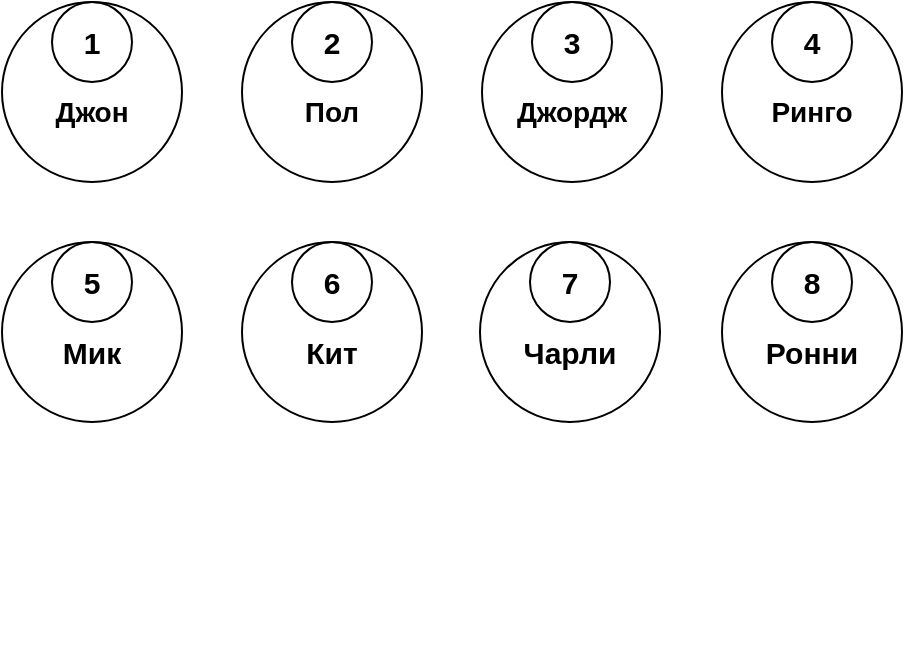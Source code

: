 <mxfile version="24.4.4" type="device" pages="7">
  <diagram name="Musician" id="4VBvUPtXRt7mFBi1T9Ez">
    <mxGraphModel dx="1290" dy="557" grid="1" gridSize="10" guides="1" tooltips="1" connect="1" arrows="1" fold="1" page="1" pageScale="1" pageWidth="827" pageHeight="1169" math="0" shadow="0">
      <root>
        <mxCell id="0" />
        <mxCell id="1" parent="0" />
        <mxCell id="BBh9mxqpau72q3jFxBGi-1" value="" style="group" vertex="1" connectable="0" parent="1">
          <mxGeometry x="30" y="40" width="450" height="330" as="geometry" />
        </mxCell>
        <mxCell id="BBh9mxqpau72q3jFxBGi-2" value="" style="group" vertex="1" connectable="0" parent="BBh9mxqpau72q3jFxBGi-1">
          <mxGeometry width="90" height="90" as="geometry" />
        </mxCell>
        <mxCell id="BBh9mxqpau72q3jFxBGi-3" value="" style="ellipse;whiteSpace=wrap;html=1;aspect=fixed;fillColor=none;" vertex="1" parent="BBh9mxqpau72q3jFxBGi-2">
          <mxGeometry width="90" height="90" as="geometry" />
        </mxCell>
        <mxCell id="BBh9mxqpau72q3jFxBGi-4" value="&lt;font style=&quot;font-size: 15px;&quot;&gt;&lt;b&gt;1&lt;/b&gt;&lt;/font&gt;" style="ellipse;whiteSpace=wrap;html=1;aspect=fixed;fillColor=none;" vertex="1" parent="BBh9mxqpau72q3jFxBGi-2">
          <mxGeometry x="25" width="40" height="40" as="geometry" />
        </mxCell>
        <mxCell id="BBh9mxqpau72q3jFxBGi-5" value="&lt;span style=&quot;font-size: 14px;&quot;&gt;&lt;b&gt;Джон&lt;/b&gt;&lt;/span&gt;" style="text;html=1;strokeColor=none;fillColor=none;align=center;verticalAlign=middle;whiteSpace=wrap;rounded=0;" vertex="1" parent="BBh9mxqpau72q3jFxBGi-2">
          <mxGeometry x="15" y="40" width="60" height="30" as="geometry" />
        </mxCell>
        <mxCell id="BBh9mxqpau72q3jFxBGi-6" value="" style="group" vertex="1" connectable="0" parent="BBh9mxqpau72q3jFxBGi-1">
          <mxGeometry x="120" width="90" height="90" as="geometry" />
        </mxCell>
        <mxCell id="BBh9mxqpau72q3jFxBGi-7" value="" style="ellipse;whiteSpace=wrap;html=1;aspect=fixed;fillColor=none;" vertex="1" parent="BBh9mxqpau72q3jFxBGi-6">
          <mxGeometry width="90" height="90" as="geometry" />
        </mxCell>
        <mxCell id="BBh9mxqpau72q3jFxBGi-8" value="&lt;font style=&quot;font-size: 15px;&quot;&gt;&lt;b&gt;2&lt;/b&gt;&lt;/font&gt;" style="ellipse;whiteSpace=wrap;html=1;aspect=fixed;fillColor=none;" vertex="1" parent="BBh9mxqpau72q3jFxBGi-6">
          <mxGeometry x="25" width="40" height="40" as="geometry" />
        </mxCell>
        <mxCell id="BBh9mxqpau72q3jFxBGi-9" value="&lt;span style=&quot;font-size: 14px;&quot;&gt;&lt;b&gt;Пол&lt;/b&gt;&lt;/span&gt;" style="text;html=1;strokeColor=none;fillColor=none;align=center;verticalAlign=middle;whiteSpace=wrap;rounded=0;" vertex="1" parent="BBh9mxqpau72q3jFxBGi-6">
          <mxGeometry x="15" y="40" width="60" height="30" as="geometry" />
        </mxCell>
        <mxCell id="BBh9mxqpau72q3jFxBGi-10" value="" style="group" vertex="1" connectable="0" parent="BBh9mxqpau72q3jFxBGi-1">
          <mxGeometry x="240" width="90" height="90" as="geometry" />
        </mxCell>
        <mxCell id="BBh9mxqpau72q3jFxBGi-11" value="" style="ellipse;whiteSpace=wrap;html=1;aspect=fixed;fillColor=none;" vertex="1" parent="BBh9mxqpau72q3jFxBGi-10">
          <mxGeometry width="90" height="90" as="geometry" />
        </mxCell>
        <mxCell id="BBh9mxqpau72q3jFxBGi-12" value="&lt;font style=&quot;font-size: 15px;&quot;&gt;&lt;b&gt;3&lt;/b&gt;&lt;/font&gt;" style="ellipse;whiteSpace=wrap;html=1;aspect=fixed;fillColor=none;" vertex="1" parent="BBh9mxqpau72q3jFxBGi-10">
          <mxGeometry x="25" width="40" height="40" as="geometry" />
        </mxCell>
        <mxCell id="BBh9mxqpau72q3jFxBGi-13" value="&lt;span style=&quot;font-size: 14px;&quot;&gt;&lt;b&gt;Джордж&lt;/b&gt;&lt;/span&gt;" style="text;html=1;strokeColor=none;fillColor=none;align=center;verticalAlign=middle;whiteSpace=wrap;rounded=0;" vertex="1" parent="BBh9mxqpau72q3jFxBGi-10">
          <mxGeometry x="15" y="40" width="60" height="30" as="geometry" />
        </mxCell>
        <mxCell id="BBh9mxqpau72q3jFxBGi-14" value="" style="group" vertex="1" connectable="0" parent="BBh9mxqpau72q3jFxBGi-1">
          <mxGeometry x="360" width="90" height="90" as="geometry" />
        </mxCell>
        <mxCell id="BBh9mxqpau72q3jFxBGi-15" value="" style="ellipse;whiteSpace=wrap;html=1;aspect=fixed;fillColor=none;" vertex="1" parent="BBh9mxqpau72q3jFxBGi-14">
          <mxGeometry width="90" height="90" as="geometry" />
        </mxCell>
        <mxCell id="BBh9mxqpau72q3jFxBGi-16" value="&lt;font style=&quot;font-size: 15px;&quot;&gt;&lt;b&gt;4&lt;/b&gt;&lt;/font&gt;" style="ellipse;whiteSpace=wrap;html=1;aspect=fixed;fillColor=none;" vertex="1" parent="BBh9mxqpau72q3jFxBGi-14">
          <mxGeometry x="25" width="40" height="40" as="geometry" />
        </mxCell>
        <mxCell id="BBh9mxqpau72q3jFxBGi-17" value="&lt;span style=&quot;font-size: 14px;&quot;&gt;&lt;b&gt;Ринго&lt;/b&gt;&lt;/span&gt;" style="text;html=1;strokeColor=none;fillColor=none;align=center;verticalAlign=middle;whiteSpace=wrap;rounded=0;" vertex="1" parent="BBh9mxqpau72q3jFxBGi-14">
          <mxGeometry x="15" y="40" width="60" height="30" as="geometry" />
        </mxCell>
        <mxCell id="BBh9mxqpau72q3jFxBGi-18" value="" style="group" vertex="1" connectable="0" parent="BBh9mxqpau72q3jFxBGi-1">
          <mxGeometry x="120" y="120" width="90" height="90" as="geometry" />
        </mxCell>
        <mxCell id="BBh9mxqpau72q3jFxBGi-19" value="" style="ellipse;whiteSpace=wrap;html=1;aspect=fixed;fillColor=none;" vertex="1" parent="BBh9mxqpau72q3jFxBGi-18">
          <mxGeometry width="90" height="90" as="geometry" />
        </mxCell>
        <mxCell id="BBh9mxqpau72q3jFxBGi-20" value="&lt;font style=&quot;font-size: 15px;&quot;&gt;&lt;b&gt;6&lt;/b&gt;&lt;/font&gt;" style="ellipse;whiteSpace=wrap;html=1;aspect=fixed;fillColor=none;" vertex="1" parent="BBh9mxqpau72q3jFxBGi-18">
          <mxGeometry x="25" width="40" height="40" as="geometry" />
        </mxCell>
        <mxCell id="BBh9mxqpau72q3jFxBGi-21" value="&lt;span style=&quot;font-size: 15px;&quot;&gt;&lt;b&gt;Кит&lt;/b&gt;&lt;/span&gt;" style="text;html=1;strokeColor=none;fillColor=none;align=center;verticalAlign=middle;whiteSpace=wrap;rounded=0;" vertex="1" parent="BBh9mxqpau72q3jFxBGi-18">
          <mxGeometry x="15" y="40" width="60" height="30" as="geometry" />
        </mxCell>
        <mxCell id="BBh9mxqpau72q3jFxBGi-22" value="" style="group" vertex="1" connectable="0" parent="BBh9mxqpau72q3jFxBGi-1">
          <mxGeometry x="239" y="120" width="90" height="90" as="geometry" />
        </mxCell>
        <mxCell id="BBh9mxqpau72q3jFxBGi-23" value="" style="ellipse;whiteSpace=wrap;html=1;aspect=fixed;fillColor=none;" vertex="1" parent="BBh9mxqpau72q3jFxBGi-22">
          <mxGeometry width="90" height="90" as="geometry" />
        </mxCell>
        <mxCell id="BBh9mxqpau72q3jFxBGi-24" value="&lt;font style=&quot;font-size: 15px;&quot;&gt;&lt;b&gt;7&lt;/b&gt;&lt;/font&gt;" style="ellipse;whiteSpace=wrap;html=1;aspect=fixed;fillColor=none;" vertex="1" parent="BBh9mxqpau72q3jFxBGi-22">
          <mxGeometry x="25" width="40" height="40" as="geometry" />
        </mxCell>
        <mxCell id="BBh9mxqpau72q3jFxBGi-25" value="&lt;span style=&quot;font-size: 15px;&quot;&gt;&lt;b&gt;Чарли&lt;/b&gt;&lt;/span&gt;" style="text;html=1;strokeColor=none;fillColor=none;align=center;verticalAlign=middle;whiteSpace=wrap;rounded=0;" vertex="1" parent="BBh9mxqpau72q3jFxBGi-22">
          <mxGeometry x="15" y="40" width="60" height="30" as="geometry" />
        </mxCell>
        <mxCell id="BBh9mxqpau72q3jFxBGi-26" value="" style="group" vertex="1" connectable="0" parent="BBh9mxqpau72q3jFxBGi-1">
          <mxGeometry x="360" y="120" width="90" height="90" as="geometry" />
        </mxCell>
        <mxCell id="BBh9mxqpau72q3jFxBGi-27" value="" style="ellipse;whiteSpace=wrap;html=1;aspect=fixed;fillColor=none;" vertex="1" parent="BBh9mxqpau72q3jFxBGi-26">
          <mxGeometry width="90" height="90" as="geometry" />
        </mxCell>
        <mxCell id="BBh9mxqpau72q3jFxBGi-28" value="&lt;font style=&quot;font-size: 15px;&quot;&gt;&lt;b&gt;8&lt;/b&gt;&lt;/font&gt;" style="ellipse;whiteSpace=wrap;html=1;aspect=fixed;fillColor=none;" vertex="1" parent="BBh9mxqpau72q3jFxBGi-26">
          <mxGeometry x="25" width="40" height="40" as="geometry" />
        </mxCell>
        <mxCell id="BBh9mxqpau72q3jFxBGi-29" value="&lt;span style=&quot;font-size: 15px;&quot;&gt;&lt;b&gt;Ронни&lt;/b&gt;&lt;/span&gt;" style="text;html=1;strokeColor=none;fillColor=none;align=center;verticalAlign=middle;whiteSpace=wrap;rounded=0;" vertex="1" parent="BBh9mxqpau72q3jFxBGi-26">
          <mxGeometry x="15" y="40" width="60" height="30" as="geometry" />
        </mxCell>
        <mxCell id="BBh9mxqpau72q3jFxBGi-34" value="" style="group" vertex="1" connectable="0" parent="BBh9mxqpau72q3jFxBGi-1">
          <mxGeometry y="120" width="90" height="90" as="geometry" />
        </mxCell>
        <mxCell id="BBh9mxqpau72q3jFxBGi-35" value="" style="ellipse;whiteSpace=wrap;html=1;aspect=fixed;fillColor=none;" vertex="1" parent="BBh9mxqpau72q3jFxBGi-34">
          <mxGeometry width="90" height="90" as="geometry" />
        </mxCell>
        <mxCell id="BBh9mxqpau72q3jFxBGi-36" value="&lt;font style=&quot;font-size: 15px;&quot;&gt;&lt;b&gt;5&lt;/b&gt;&lt;/font&gt;" style="ellipse;whiteSpace=wrap;html=1;aspect=fixed;fillColor=none;" vertex="1" parent="BBh9mxqpau72q3jFxBGi-34">
          <mxGeometry x="25" width="40" height="40" as="geometry" />
        </mxCell>
        <mxCell id="BBh9mxqpau72q3jFxBGi-37" value="&lt;span style=&quot;font-size: 15px;&quot;&gt;&lt;b&gt;Мик&lt;/b&gt;&lt;/span&gt;" style="text;html=1;strokeColor=none;fillColor=none;align=center;verticalAlign=middle;whiteSpace=wrap;rounded=0;" vertex="1" parent="BBh9mxqpau72q3jFxBGi-34">
          <mxGeometry x="15" y="40" width="60" height="30" as="geometry" />
        </mxCell>
      </root>
    </mxGraphModel>
  </diagram>
  <diagram id="yfGyVh8VV5L-jdt-Bnf5" name="Bands">
    <mxGraphModel dx="1290" dy="557" grid="1" gridSize="10" guides="1" tooltips="1" connect="1" arrows="1" fold="1" page="1" pageScale="1" pageWidth="827" pageHeight="1169" math="0" shadow="0">
      <root>
        <mxCell id="0" />
        <mxCell id="1" parent="0" />
        <mxCell id="RCgnOjTNnVF4bYD_hs6j-1" value="" style="group" vertex="1" connectable="0" parent="1">
          <mxGeometry x="60" y="60" width="120" height="70" as="geometry" />
        </mxCell>
        <mxCell id="RCgnOjTNnVF4bYD_hs6j-2" value="" style="shape=hexagon;perimeter=hexagonPerimeter2;whiteSpace=wrap;html=1;fixedSize=1;fillColor=none;" vertex="1" parent="RCgnOjTNnVF4bYD_hs6j-1">
          <mxGeometry width="120" height="70" as="geometry" />
        </mxCell>
        <mxCell id="RCgnOjTNnVF4bYD_hs6j-3" value="&lt;b&gt;&lt;font style=&quot;font-size: 15px;&quot;&gt;1&lt;/font&gt;&lt;/b&gt;" style="rounded=0;whiteSpace=wrap;html=1;fillColor=none;" vertex="1" parent="RCgnOjTNnVF4bYD_hs6j-1">
          <mxGeometry x="40" width="40" height="30" as="geometry" />
        </mxCell>
        <mxCell id="RCgnOjTNnVF4bYD_hs6j-4" value="&lt;span style=&quot;font-size: 13px;&quot;&gt;&lt;b&gt;Битлз&lt;/b&gt;&lt;/span&gt;" style="text;html=1;strokeColor=none;fillColor=none;align=center;verticalAlign=middle;whiteSpace=wrap;rounded=0;fontFamily=Helvetica;" vertex="1" parent="RCgnOjTNnVF4bYD_hs6j-1">
          <mxGeometry x="30" y="30" width="60" height="30" as="geometry" />
        </mxCell>
        <mxCell id="RCgnOjTNnVF4bYD_hs6j-5" value="" style="group" vertex="1" connectable="0" parent="1">
          <mxGeometry x="200" y="60" width="120" height="70" as="geometry" />
        </mxCell>
        <mxCell id="RCgnOjTNnVF4bYD_hs6j-6" value="" style="shape=hexagon;perimeter=hexagonPerimeter2;whiteSpace=wrap;html=1;fixedSize=1;fillColor=none;" vertex="1" parent="RCgnOjTNnVF4bYD_hs6j-5">
          <mxGeometry width="120" height="70" as="geometry" />
        </mxCell>
        <mxCell id="RCgnOjTNnVF4bYD_hs6j-7" value="&lt;b&gt;&lt;font style=&quot;font-size: 15px;&quot;&gt;2&lt;/font&gt;&lt;/b&gt;" style="rounded=0;whiteSpace=wrap;html=1;fillColor=none;" vertex="1" parent="RCgnOjTNnVF4bYD_hs6j-5">
          <mxGeometry x="40" width="40" height="30" as="geometry" />
        </mxCell>
        <mxCell id="RCgnOjTNnVF4bYD_hs6j-8" value="&lt;span style=&quot;font-size: 13px;&quot;&gt;&lt;b&gt;Роллинг Стоунз&lt;/b&gt;&lt;/span&gt;" style="text;html=1;strokeColor=none;fillColor=none;align=center;verticalAlign=middle;whiteSpace=wrap;rounded=0;fontFamily=Helvetica;" vertex="1" parent="RCgnOjTNnVF4bYD_hs6j-5">
          <mxGeometry x="30" y="30" width="60" height="30" as="geometry" />
        </mxCell>
      </root>
    </mxGraphModel>
  </diagram>
  <diagram id="1OUPQV5w4vHYSSQdfJlJ" name="ConcertHall">
    <mxGraphModel dx="1290" dy="557" grid="1" gridSize="10" guides="1" tooltips="1" connect="1" arrows="1" fold="1" page="1" pageScale="1" pageWidth="827" pageHeight="1169" math="0" shadow="0">
      <root>
        <mxCell id="0" />
        <mxCell id="1" parent="0" />
        <mxCell id="ETYi2jsQlwtlWg5E2I4D-1" value="" style="group" vertex="1" connectable="0" parent="1">
          <mxGeometry x="80" y="80" width="130" height="80" as="geometry" />
        </mxCell>
        <mxCell id="ETYi2jsQlwtlWg5E2I4D-2" value="" style="rounded=0;whiteSpace=wrap;html=1;fillColor=none;" vertex="1" parent="ETYi2jsQlwtlWg5E2I4D-1">
          <mxGeometry width="120" height="80" as="geometry" />
        </mxCell>
        <mxCell id="ETYi2jsQlwtlWg5E2I4D-3" value="&lt;b&gt;&lt;font style=&quot;font-size: 15px;&quot;&gt;1&lt;/font&gt;&lt;/b&gt;" style="rounded=0;whiteSpace=wrap;html=1;fillColor=none;" vertex="1" parent="ETYi2jsQlwtlWg5E2I4D-1">
          <mxGeometry x="40" width="40" height="30" as="geometry" />
        </mxCell>
        <mxCell id="ETYi2jsQlwtlWg5E2I4D-4" value="&lt;b style=&quot;&quot;&gt;&lt;font style=&quot;font-size: 12px;&quot;&gt;Мэдисон Сквер Гарден&lt;/font&gt;&lt;/b&gt;" style="text;html=1;strokeColor=none;fillColor=none;align=center;verticalAlign=middle;whiteSpace=wrap;rounded=0;" vertex="1" parent="ETYi2jsQlwtlWg5E2I4D-1">
          <mxGeometry x="10" y="40" width="100" height="30" as="geometry" />
        </mxCell>
        <mxCell id="ETYi2jsQlwtlWg5E2I4D-5" value="" style="group" vertex="1" connectable="0" parent="1">
          <mxGeometry x="240" y="80" width="120" height="80" as="geometry" />
        </mxCell>
        <mxCell id="ETYi2jsQlwtlWg5E2I4D-6" value="" style="rounded=0;whiteSpace=wrap;html=1;fillColor=none;" vertex="1" parent="ETYi2jsQlwtlWg5E2I4D-5">
          <mxGeometry width="120" height="80" as="geometry" />
        </mxCell>
        <mxCell id="ETYi2jsQlwtlWg5E2I4D-7" value="&lt;b&gt;&lt;font style=&quot;font-size: 15px;&quot;&gt;2&lt;/font&gt;&lt;/b&gt;" style="rounded=0;whiteSpace=wrap;html=1;fillColor=none;" vertex="1" parent="ETYi2jsQlwtlWg5E2I4D-5">
          <mxGeometry x="40" width="40" height="30" as="geometry" />
        </mxCell>
        <mxCell id="ETYi2jsQlwtlWg5E2I4D-8" value="&lt;b&gt;О2 Арена&lt;/b&gt;" style="text;html=1;strokeColor=none;fillColor=none;align=center;verticalAlign=middle;whiteSpace=wrap;rounded=0;" vertex="1" parent="ETYi2jsQlwtlWg5E2I4D-5">
          <mxGeometry x="10" y="40" width="100" height="30" as="geometry" />
        </mxCell>
        <mxCell id="ETYi2jsQlwtlWg5E2I4D-9" value="" style="group" vertex="1" connectable="0" parent="1">
          <mxGeometry x="400" y="80" width="120" height="80" as="geometry" />
        </mxCell>
        <mxCell id="ETYi2jsQlwtlWg5E2I4D-10" value="" style="rounded=0;whiteSpace=wrap;html=1;fillColor=none;" vertex="1" parent="ETYi2jsQlwtlWg5E2I4D-9">
          <mxGeometry width="120" height="80" as="geometry" />
        </mxCell>
        <mxCell id="ETYi2jsQlwtlWg5E2I4D-11" value="&lt;b&gt;&lt;font style=&quot;font-size: 15px;&quot;&gt;3&lt;/font&gt;&lt;/b&gt;" style="rounded=0;whiteSpace=wrap;html=1;fillColor=none;" vertex="1" parent="ETYi2jsQlwtlWg5E2I4D-9">
          <mxGeometry x="40" width="40" height="30" as="geometry" />
        </mxCell>
        <mxCell id="ETYi2jsQlwtlWg5E2I4D-12" value="&lt;b style=&quot;&quot;&gt;&lt;font style=&quot;font-size: 12px;&quot;&gt;Будокан&lt;/font&gt;&lt;/b&gt;" style="text;html=1;strokeColor=none;fillColor=none;align=center;verticalAlign=middle;whiteSpace=wrap;rounded=0;" vertex="1" parent="ETYi2jsQlwtlWg5E2I4D-9">
          <mxGeometry x="10" y="40" width="100" height="30" as="geometry" />
        </mxCell>
      </root>
    </mxGraphModel>
  </diagram>
  <diagram id="4zrS7G3IdrGm_T2kcvTM" name="City">
    <mxGraphModel dx="1290" dy="557" grid="1" gridSize="10" guides="1" tooltips="1" connect="1" arrows="1" fold="1" page="1" pageScale="1" pageWidth="827" pageHeight="1169" math="0" shadow="0">
      <root>
        <mxCell id="0" />
        <mxCell id="1" parent="0" />
        <mxCell id="gNX2sNkYEA08RtJv4U4j-1" value="" style="triangle;whiteSpace=wrap;html=1;rotation=-90;" vertex="1" parent="1">
          <mxGeometry x="100" y="100" width="80" height="120" as="geometry" />
        </mxCell>
        <mxCell id="0O1siwTKMWzBsw20IxvM-1" value="" style="ellipse;whiteSpace=wrap;html=1;" vertex="1" parent="1">
          <mxGeometry x="125" y="130" width="30" height="30" as="geometry" />
        </mxCell>
        <mxCell id="0O1siwTKMWzBsw20IxvM-3" value="1" style="text;html=1;align=center;verticalAlign=middle;whiteSpace=wrap;rounded=0;" vertex="1" parent="1">
          <mxGeometry x="125" y="135" width="30" height="20" as="geometry" />
        </mxCell>
        <mxCell id="0O1siwTKMWzBsw20IxvM-4" value="" style="triangle;whiteSpace=wrap;html=1;rotation=-90;" vertex="1" parent="1">
          <mxGeometry x="260" y="100" width="80" height="120" as="geometry" />
        </mxCell>
        <mxCell id="0O1siwTKMWzBsw20IxvM-5" value="" style="ellipse;whiteSpace=wrap;html=1;" vertex="1" parent="1">
          <mxGeometry x="285" y="130" width="30" height="30" as="geometry" />
        </mxCell>
        <mxCell id="0O1siwTKMWzBsw20IxvM-6" value="2" style="text;html=1;align=center;verticalAlign=middle;whiteSpace=wrap;rounded=0;" vertex="1" parent="1">
          <mxGeometry x="285" y="135" width="30" height="20" as="geometry" />
        </mxCell>
        <mxCell id="0O1siwTKMWzBsw20IxvM-11" value="" style="triangle;whiteSpace=wrap;html=1;rotation=-90;" vertex="1" parent="1">
          <mxGeometry x="420" y="100" width="80" height="120" as="geometry" />
        </mxCell>
        <mxCell id="0O1siwTKMWzBsw20IxvM-12" value="" style="ellipse;whiteSpace=wrap;html=1;" vertex="1" parent="1">
          <mxGeometry x="445" y="130" width="30" height="30" as="geometry" />
        </mxCell>
        <mxCell id="0O1siwTKMWzBsw20IxvM-13" value="3" style="text;html=1;align=center;verticalAlign=middle;whiteSpace=wrap;rounded=0;" vertex="1" parent="1">
          <mxGeometry x="445" y="135" width="30" height="20" as="geometry" />
        </mxCell>
        <mxCell id="0O1siwTKMWzBsw20IxvM-14" value="&lt;font style=&quot;font-size: 12px;&quot;&gt;Нью-Йорк&lt;/font&gt;" style="text;html=1;align=center;verticalAlign=middle;whiteSpace=wrap;rounded=0;" vertex="1" parent="1">
          <mxGeometry x="110" y="170" width="60" height="30" as="geometry" />
        </mxCell>
        <mxCell id="0O1siwTKMWzBsw20IxvM-15" value="Лондон" style="text;html=1;align=center;verticalAlign=middle;whiteSpace=wrap;rounded=0;" vertex="1" parent="1">
          <mxGeometry x="270" y="170" width="60" height="30" as="geometry" />
        </mxCell>
        <mxCell id="OckhcikZ_zU5wNW5cwHN-1" value="Токио" style="text;html=1;align=center;verticalAlign=middle;whiteSpace=wrap;rounded=0;" vertex="1" parent="1">
          <mxGeometry x="430" y="170" width="60" height="30" as="geometry" />
        </mxCell>
      </root>
    </mxGraphModel>
  </diagram>
  <diagram id="9Rl4GcQ9Tbtmdk-pEhYQ" name="PlaysIn">
    <mxGraphModel dx="1433" dy="619" grid="1" gridSize="10" guides="1" tooltips="1" connect="1" arrows="1" fold="1" page="1" pageScale="1" pageWidth="827" pageHeight="1169" math="0" shadow="0">
      <root>
        <mxCell id="0" />
        <mxCell id="1" parent="0" />
        <mxCell id="8AEK6c23fVOpux9yy5MX-1" value="" style="group" vertex="1" connectable="0" parent="1">
          <mxGeometry x="30" y="40" width="90" height="90" as="geometry" />
        </mxCell>
        <mxCell id="8AEK6c23fVOpux9yy5MX-2" value="" style="ellipse;whiteSpace=wrap;html=1;aspect=fixed;fillColor=none;" vertex="1" parent="8AEK6c23fVOpux9yy5MX-1">
          <mxGeometry width="90" height="90" as="geometry" />
        </mxCell>
        <mxCell id="8AEK6c23fVOpux9yy5MX-3" value="&lt;font style=&quot;font-size: 15px;&quot;&gt;&lt;b&gt;1&lt;/b&gt;&lt;/font&gt;" style="ellipse;whiteSpace=wrap;html=1;aspect=fixed;fillColor=none;" vertex="1" parent="8AEK6c23fVOpux9yy5MX-1">
          <mxGeometry x="25" width="40" height="40" as="geometry" />
        </mxCell>
        <mxCell id="8AEK6c23fVOpux9yy5MX-4" value="&lt;span style=&quot;font-size: 14px;&quot;&gt;&lt;b&gt;Джон&lt;/b&gt;&lt;/span&gt;" style="text;html=1;strokeColor=none;fillColor=none;align=center;verticalAlign=middle;whiteSpace=wrap;rounded=0;" vertex="1" parent="8AEK6c23fVOpux9yy5MX-1">
          <mxGeometry x="15" y="40" width="60" height="30" as="geometry" />
        </mxCell>
        <mxCell id="KeEpo5yyuRf0KF9IDwoX-1" value="" style="group" vertex="1" connectable="0" parent="1">
          <mxGeometry x="15" y="190" width="120" height="70" as="geometry" />
        </mxCell>
        <mxCell id="KeEpo5yyuRf0KF9IDwoX-2" value="" style="shape=hexagon;perimeter=hexagonPerimeter2;whiteSpace=wrap;html=1;fixedSize=1;fillColor=none;" vertex="1" parent="KeEpo5yyuRf0KF9IDwoX-1">
          <mxGeometry width="120" height="70" as="geometry" />
        </mxCell>
        <mxCell id="KeEpo5yyuRf0KF9IDwoX-3" value="&lt;b&gt;&lt;font style=&quot;font-size: 15px;&quot;&gt;1&lt;/font&gt;&lt;/b&gt;" style="rounded=0;whiteSpace=wrap;html=1;fillColor=none;" vertex="1" parent="KeEpo5yyuRf0KF9IDwoX-1">
          <mxGeometry x="40" width="40" height="30" as="geometry" />
        </mxCell>
        <mxCell id="KeEpo5yyuRf0KF9IDwoX-4" value="&lt;span style=&quot;font-size: 13px;&quot;&gt;&lt;b&gt;Битлз&lt;/b&gt;&lt;/span&gt;" style="text;html=1;strokeColor=none;fillColor=none;align=center;verticalAlign=middle;whiteSpace=wrap;rounded=0;fontFamily=Helvetica;" vertex="1" parent="KeEpo5yyuRf0KF9IDwoX-1">
          <mxGeometry x="30" y="30" width="60" height="30" as="geometry" />
        </mxCell>
        <mxCell id="KeEpo5yyuRf0KF9IDwoX-6" value="" style="group" vertex="1" connectable="0" parent="1">
          <mxGeometry x="175" y="40" width="90" height="90" as="geometry" />
        </mxCell>
        <mxCell id="KeEpo5yyuRf0KF9IDwoX-7" value="" style="ellipse;whiteSpace=wrap;html=1;aspect=fixed;fillColor=none;" vertex="1" parent="KeEpo5yyuRf0KF9IDwoX-6">
          <mxGeometry width="90" height="90" as="geometry" />
        </mxCell>
        <mxCell id="KeEpo5yyuRf0KF9IDwoX-8" value="&lt;b style=&quot;font-size: 15px;&quot;&gt;2&lt;/b&gt;" style="ellipse;whiteSpace=wrap;html=1;aspect=fixed;fillColor=none;" vertex="1" parent="KeEpo5yyuRf0KF9IDwoX-6">
          <mxGeometry x="25" width="40" height="40" as="geometry" />
        </mxCell>
        <mxCell id="KeEpo5yyuRf0KF9IDwoX-9" value="&lt;b style=&quot;font-size: 14px;&quot;&gt;Пол&lt;/b&gt;" style="text;html=1;strokeColor=none;fillColor=none;align=center;verticalAlign=middle;whiteSpace=wrap;rounded=0;" vertex="1" parent="KeEpo5yyuRf0KF9IDwoX-6">
          <mxGeometry x="15" y="40" width="60" height="30" as="geometry" />
        </mxCell>
        <mxCell id="KeEpo5yyuRf0KF9IDwoX-10" value="" style="group" vertex="1" connectable="0" parent="1">
          <mxGeometry x="160" y="190" width="120" height="70" as="geometry" />
        </mxCell>
        <mxCell id="KeEpo5yyuRf0KF9IDwoX-11" value="" style="shape=hexagon;perimeter=hexagonPerimeter2;whiteSpace=wrap;html=1;fixedSize=1;fillColor=none;" vertex="1" parent="KeEpo5yyuRf0KF9IDwoX-10">
          <mxGeometry width="120" height="70" as="geometry" />
        </mxCell>
        <mxCell id="KeEpo5yyuRf0KF9IDwoX-12" value="&lt;b&gt;&lt;font style=&quot;font-size: 15px;&quot;&gt;1&lt;/font&gt;&lt;/b&gt;" style="rounded=0;whiteSpace=wrap;html=1;fillColor=none;" vertex="1" parent="KeEpo5yyuRf0KF9IDwoX-10">
          <mxGeometry x="40" width="40" height="30" as="geometry" />
        </mxCell>
        <mxCell id="KeEpo5yyuRf0KF9IDwoX-13" value="&lt;span style=&quot;font-size: 13px;&quot;&gt;&lt;b&gt;Битлз&lt;/b&gt;&lt;/span&gt;" style="text;html=1;strokeColor=none;fillColor=none;align=center;verticalAlign=middle;whiteSpace=wrap;rounded=0;fontFamily=Helvetica;" vertex="1" parent="KeEpo5yyuRf0KF9IDwoX-10">
          <mxGeometry x="30" y="30" width="60" height="30" as="geometry" />
        </mxCell>
        <mxCell id="KeEpo5yyuRf0KF9IDwoX-14" value="" style="endArrow=classic;html=1;rounded=0;" edge="1" parent="1">
          <mxGeometry width="50" height="50" relative="1" as="geometry">
            <mxPoint x="220" y="140" as="sourcePoint" />
            <mxPoint x="219.5" y="180" as="targetPoint" />
          </mxGeometry>
        </mxCell>
        <mxCell id="KeEpo5yyuRf0KF9IDwoX-35" value="" style="group" vertex="1" connectable="0" parent="1">
          <mxGeometry x="315" y="40" width="90" height="90" as="geometry" />
        </mxCell>
        <mxCell id="KeEpo5yyuRf0KF9IDwoX-36" value="" style="ellipse;whiteSpace=wrap;html=1;aspect=fixed;fillColor=none;" vertex="1" parent="KeEpo5yyuRf0KF9IDwoX-35">
          <mxGeometry width="90" height="90" as="geometry" />
        </mxCell>
        <mxCell id="KeEpo5yyuRf0KF9IDwoX-37" value="&lt;font style=&quot;font-size: 15px;&quot;&gt;&lt;b&gt;3&lt;/b&gt;&lt;/font&gt;" style="ellipse;whiteSpace=wrap;html=1;aspect=fixed;fillColor=none;" vertex="1" parent="KeEpo5yyuRf0KF9IDwoX-35">
          <mxGeometry x="25" width="40" height="40" as="geometry" />
        </mxCell>
        <mxCell id="KeEpo5yyuRf0KF9IDwoX-38" value="&lt;b style=&quot;font-size: 14px;&quot;&gt;Джордж&lt;/b&gt;" style="text;html=1;strokeColor=none;fillColor=none;align=center;verticalAlign=middle;whiteSpace=wrap;rounded=0;" vertex="1" parent="KeEpo5yyuRf0KF9IDwoX-35">
          <mxGeometry x="15" y="40" width="60" height="30" as="geometry" />
        </mxCell>
        <mxCell id="KeEpo5yyuRf0KF9IDwoX-39" value="" style="group" vertex="1" connectable="0" parent="1">
          <mxGeometry x="300" y="190" width="120" height="70" as="geometry" />
        </mxCell>
        <mxCell id="KeEpo5yyuRf0KF9IDwoX-40" value="" style="shape=hexagon;perimeter=hexagonPerimeter2;whiteSpace=wrap;html=1;fixedSize=1;fillColor=none;" vertex="1" parent="KeEpo5yyuRf0KF9IDwoX-39">
          <mxGeometry width="120" height="70" as="geometry" />
        </mxCell>
        <mxCell id="KeEpo5yyuRf0KF9IDwoX-41" value="&lt;b&gt;&lt;font style=&quot;font-size: 15px;&quot;&gt;1&lt;/font&gt;&lt;/b&gt;" style="rounded=0;whiteSpace=wrap;html=1;fillColor=none;" vertex="1" parent="KeEpo5yyuRf0KF9IDwoX-39">
          <mxGeometry x="40" width="40" height="30" as="geometry" />
        </mxCell>
        <mxCell id="KeEpo5yyuRf0KF9IDwoX-42" value="&lt;span style=&quot;font-size: 13px;&quot;&gt;&lt;b&gt;Битлз&lt;/b&gt;&lt;/span&gt;" style="text;html=1;strokeColor=none;fillColor=none;align=center;verticalAlign=middle;whiteSpace=wrap;rounded=0;fontFamily=Helvetica;" vertex="1" parent="KeEpo5yyuRf0KF9IDwoX-39">
          <mxGeometry x="30" y="30" width="60" height="30" as="geometry" />
        </mxCell>
        <mxCell id="KeEpo5yyuRf0KF9IDwoX-64" value="" style="edgeStyle=orthogonalEdgeStyle;rounded=0;orthogonalLoop=1;jettySize=auto;html=1;" edge="1" parent="1" source="KeEpo5yyuRf0KF9IDwoX-7">
          <mxGeometry relative="1" as="geometry">
            <mxPoint x="220" y="180" as="targetPoint" />
          </mxGeometry>
        </mxCell>
        <mxCell id="KeEpo5yyuRf0KF9IDwoX-66" value="" style="edgeStyle=orthogonalEdgeStyle;rounded=0;orthogonalLoop=1;jettySize=auto;html=1;" edge="1" parent="1" source="8AEK6c23fVOpux9yy5MX-2">
          <mxGeometry relative="1" as="geometry">
            <mxPoint x="75" y="180" as="targetPoint" />
            <Array as="points">
              <mxPoint x="75" y="170" />
              <mxPoint x="75" y="170" />
            </Array>
          </mxGeometry>
        </mxCell>
        <mxCell id="KeEpo5yyuRf0KF9IDwoX-68" value="" style="edgeStyle=orthogonalEdgeStyle;rounded=0;orthogonalLoop=1;jettySize=auto;html=1;" edge="1" parent="1" source="KeEpo5yyuRf0KF9IDwoX-36">
          <mxGeometry relative="1" as="geometry">
            <mxPoint x="360" y="180" as="targetPoint" />
          </mxGeometry>
        </mxCell>
        <mxCell id="D-C7-vfYq5c0eptjynE3-11" value="" style="group" vertex="1" connectable="0" parent="1">
          <mxGeometry x="455" y="40" width="90" height="90" as="geometry" />
        </mxCell>
        <mxCell id="D-C7-vfYq5c0eptjynE3-12" value="" style="ellipse;whiteSpace=wrap;html=1;aspect=fixed;fillColor=none;" vertex="1" parent="D-C7-vfYq5c0eptjynE3-11">
          <mxGeometry width="90" height="90" as="geometry" />
        </mxCell>
        <mxCell id="D-C7-vfYq5c0eptjynE3-13" value="&lt;b style=&quot;font-size: 15px;&quot;&gt;4&lt;/b&gt;" style="ellipse;whiteSpace=wrap;html=1;aspect=fixed;fillColor=none;" vertex="1" parent="D-C7-vfYq5c0eptjynE3-11">
          <mxGeometry x="25" width="40" height="40" as="geometry" />
        </mxCell>
        <mxCell id="D-C7-vfYq5c0eptjynE3-14" value="&lt;b style=&quot;font-size: 14px;&quot;&gt;Ринго&lt;/b&gt;" style="text;html=1;strokeColor=none;fillColor=none;align=center;verticalAlign=middle;whiteSpace=wrap;rounded=0;" vertex="1" parent="D-C7-vfYq5c0eptjynE3-11">
          <mxGeometry x="15" y="40" width="60" height="30" as="geometry" />
        </mxCell>
        <mxCell id="D-C7-vfYq5c0eptjynE3-15" value="" style="group" vertex="1" connectable="0" parent="1">
          <mxGeometry x="440" y="190" width="120" height="70" as="geometry" />
        </mxCell>
        <mxCell id="D-C7-vfYq5c0eptjynE3-16" value="" style="shape=hexagon;perimeter=hexagonPerimeter2;whiteSpace=wrap;html=1;fixedSize=1;fillColor=none;" vertex="1" parent="D-C7-vfYq5c0eptjynE3-15">
          <mxGeometry width="120" height="70" as="geometry" />
        </mxCell>
        <mxCell id="D-C7-vfYq5c0eptjynE3-17" value="&lt;b&gt;&lt;font style=&quot;font-size: 15px;&quot;&gt;1&lt;/font&gt;&lt;/b&gt;" style="rounded=0;whiteSpace=wrap;html=1;fillColor=none;" vertex="1" parent="D-C7-vfYq5c0eptjynE3-15">
          <mxGeometry x="40" width="40" height="30" as="geometry" />
        </mxCell>
        <mxCell id="D-C7-vfYq5c0eptjynE3-18" value="&lt;span style=&quot;font-size: 13px;&quot;&gt;&lt;b&gt;Битлз&lt;/b&gt;&lt;/span&gt;" style="text;html=1;strokeColor=none;fillColor=none;align=center;verticalAlign=middle;whiteSpace=wrap;rounded=0;fontFamily=Helvetica;" vertex="1" parent="D-C7-vfYq5c0eptjynE3-15">
          <mxGeometry x="30" y="30" width="60" height="30" as="geometry" />
        </mxCell>
        <mxCell id="D-C7-vfYq5c0eptjynE3-19" value="" style="edgeStyle=orthogonalEdgeStyle;rounded=0;orthogonalLoop=1;jettySize=auto;html=1;" edge="1" parent="1" source="D-C7-vfYq5c0eptjynE3-12">
          <mxGeometry relative="1" as="geometry">
            <mxPoint x="500" y="180" as="targetPoint" />
          </mxGeometry>
        </mxCell>
        <mxCell id="rxUJbZOCz-eb5tTTkF2c-1" value="" style="group" vertex="1" connectable="0" parent="1">
          <mxGeometry x="30" y="320" width="90" height="90" as="geometry" />
        </mxCell>
        <mxCell id="rxUJbZOCz-eb5tTTkF2c-2" value="" style="ellipse;whiteSpace=wrap;html=1;aspect=fixed;fillColor=none;" vertex="1" parent="rxUJbZOCz-eb5tTTkF2c-1">
          <mxGeometry width="90" height="90" as="geometry" />
        </mxCell>
        <mxCell id="rxUJbZOCz-eb5tTTkF2c-3" value="&lt;font style=&quot;font-size: 15px;&quot;&gt;&lt;b&gt;5&lt;/b&gt;&lt;/font&gt;" style="ellipse;whiteSpace=wrap;html=1;aspect=fixed;fillColor=none;" vertex="1" parent="rxUJbZOCz-eb5tTTkF2c-1">
          <mxGeometry x="25" width="40" height="40" as="geometry" />
        </mxCell>
        <mxCell id="rxUJbZOCz-eb5tTTkF2c-4" value="&lt;b style=&quot;font-size: 15px;&quot;&gt;Мик&lt;/b&gt;" style="text;html=1;strokeColor=none;fillColor=none;align=center;verticalAlign=middle;whiteSpace=wrap;rounded=0;" vertex="1" parent="rxUJbZOCz-eb5tTTkF2c-1">
          <mxGeometry x="15" y="40" width="60" height="30" as="geometry" />
        </mxCell>
        <mxCell id="rxUJbZOCz-eb5tTTkF2c-5" value="" style="group" vertex="1" connectable="0" parent="1">
          <mxGeometry x="15" y="470" width="120" height="70" as="geometry" />
        </mxCell>
        <mxCell id="rxUJbZOCz-eb5tTTkF2c-6" value="" style="shape=hexagon;perimeter=hexagonPerimeter2;whiteSpace=wrap;html=1;fixedSize=1;fillColor=none;" vertex="1" parent="rxUJbZOCz-eb5tTTkF2c-5">
          <mxGeometry width="120" height="70" as="geometry" />
        </mxCell>
        <mxCell id="rxUJbZOCz-eb5tTTkF2c-7" value="&lt;b&gt;&lt;font style=&quot;font-size: 15px;&quot;&gt;2&lt;/font&gt;&lt;/b&gt;" style="rounded=0;whiteSpace=wrap;html=1;fillColor=none;" vertex="1" parent="rxUJbZOCz-eb5tTTkF2c-5">
          <mxGeometry x="40" width="40" height="30" as="geometry" />
        </mxCell>
        <mxCell id="rxUJbZOCz-eb5tTTkF2c-8" value="&lt;b style=&quot;font-size: 13px;&quot;&gt;Роллинг Стоунз&lt;/b&gt;" style="text;html=1;strokeColor=none;fillColor=none;align=center;verticalAlign=middle;whiteSpace=wrap;rounded=0;fontFamily=Helvetica;" vertex="1" parent="rxUJbZOCz-eb5tTTkF2c-5">
          <mxGeometry x="30" y="30" width="60" height="30" as="geometry" />
        </mxCell>
        <mxCell id="rxUJbZOCz-eb5tTTkF2c-9" value="" style="group" vertex="1" connectable="0" parent="1">
          <mxGeometry x="175" y="320" width="90" height="90" as="geometry" />
        </mxCell>
        <mxCell id="rxUJbZOCz-eb5tTTkF2c-10" value="" style="ellipse;whiteSpace=wrap;html=1;aspect=fixed;fillColor=none;" vertex="1" parent="rxUJbZOCz-eb5tTTkF2c-9">
          <mxGeometry width="90" height="90" as="geometry" />
        </mxCell>
        <mxCell id="rxUJbZOCz-eb5tTTkF2c-11" value="&lt;b style=&quot;font-size: 15px;&quot;&gt;6&lt;/b&gt;" style="ellipse;whiteSpace=wrap;html=1;aspect=fixed;fillColor=none;" vertex="1" parent="rxUJbZOCz-eb5tTTkF2c-9">
          <mxGeometry x="25" width="40" height="40" as="geometry" />
        </mxCell>
        <mxCell id="rxUJbZOCz-eb5tTTkF2c-12" value="&lt;b style=&quot;font-size: 15px;&quot;&gt;Кит&lt;/b&gt;" style="text;html=1;strokeColor=none;fillColor=none;align=center;verticalAlign=middle;whiteSpace=wrap;rounded=0;" vertex="1" parent="rxUJbZOCz-eb5tTTkF2c-9">
          <mxGeometry x="15" y="40" width="60" height="30" as="geometry" />
        </mxCell>
        <mxCell id="rxUJbZOCz-eb5tTTkF2c-13" value="" style="group" vertex="1" connectable="0" parent="1">
          <mxGeometry x="160" y="470" width="120" height="70" as="geometry" />
        </mxCell>
        <mxCell id="rxUJbZOCz-eb5tTTkF2c-14" value="" style="shape=hexagon;perimeter=hexagonPerimeter2;whiteSpace=wrap;html=1;fixedSize=1;fillColor=none;" vertex="1" parent="rxUJbZOCz-eb5tTTkF2c-13">
          <mxGeometry width="120" height="70" as="geometry" />
        </mxCell>
        <mxCell id="rxUJbZOCz-eb5tTTkF2c-15" value="&lt;b&gt;&lt;font style=&quot;font-size: 15px;&quot;&gt;2&lt;/font&gt;&lt;/b&gt;" style="rounded=0;whiteSpace=wrap;html=1;fillColor=none;" vertex="1" parent="rxUJbZOCz-eb5tTTkF2c-13">
          <mxGeometry x="40" width="40" height="30" as="geometry" />
        </mxCell>
        <mxCell id="rxUJbZOCz-eb5tTTkF2c-16" value="&lt;b style=&quot;font-size: 13px;&quot;&gt;Роллинг Стоунз&lt;/b&gt;" style="text;html=1;strokeColor=none;fillColor=none;align=center;verticalAlign=middle;whiteSpace=wrap;rounded=0;fontFamily=Helvetica;" vertex="1" parent="rxUJbZOCz-eb5tTTkF2c-13">
          <mxGeometry x="30" y="30" width="60" height="30" as="geometry" />
        </mxCell>
        <mxCell id="rxUJbZOCz-eb5tTTkF2c-17" value="" style="endArrow=classic;html=1;rounded=0;" edge="1" parent="1">
          <mxGeometry width="50" height="50" relative="1" as="geometry">
            <mxPoint x="220" y="420" as="sourcePoint" />
            <mxPoint x="219.5" y="460" as="targetPoint" />
          </mxGeometry>
        </mxCell>
        <mxCell id="rxUJbZOCz-eb5tTTkF2c-18" value="" style="group" vertex="1" connectable="0" parent="1">
          <mxGeometry x="315" y="320" width="90" height="90" as="geometry" />
        </mxCell>
        <mxCell id="rxUJbZOCz-eb5tTTkF2c-19" value="" style="ellipse;whiteSpace=wrap;html=1;aspect=fixed;fillColor=none;" vertex="1" parent="rxUJbZOCz-eb5tTTkF2c-18">
          <mxGeometry width="90" height="90" as="geometry" />
        </mxCell>
        <mxCell id="rxUJbZOCz-eb5tTTkF2c-20" value="&lt;font style=&quot;font-size: 15px;&quot;&gt;&lt;b&gt;7&lt;/b&gt;&lt;/font&gt;" style="ellipse;whiteSpace=wrap;html=1;aspect=fixed;fillColor=none;" vertex="1" parent="rxUJbZOCz-eb5tTTkF2c-18">
          <mxGeometry x="25" width="40" height="40" as="geometry" />
        </mxCell>
        <mxCell id="rxUJbZOCz-eb5tTTkF2c-21" value="&lt;b style=&quot;font-size: 15px;&quot;&gt;Чарли&lt;/b&gt;" style="text;html=1;strokeColor=none;fillColor=none;align=center;verticalAlign=middle;whiteSpace=wrap;rounded=0;" vertex="1" parent="rxUJbZOCz-eb5tTTkF2c-18">
          <mxGeometry x="15" y="40" width="60" height="30" as="geometry" />
        </mxCell>
        <mxCell id="rxUJbZOCz-eb5tTTkF2c-22" value="" style="group" vertex="1" connectable="0" parent="1">
          <mxGeometry x="300" y="470" width="120" height="70" as="geometry" />
        </mxCell>
        <mxCell id="rxUJbZOCz-eb5tTTkF2c-23" value="" style="shape=hexagon;perimeter=hexagonPerimeter2;whiteSpace=wrap;html=1;fixedSize=1;fillColor=none;" vertex="1" parent="rxUJbZOCz-eb5tTTkF2c-22">
          <mxGeometry width="120" height="70" as="geometry" />
        </mxCell>
        <mxCell id="rxUJbZOCz-eb5tTTkF2c-24" value="&lt;b&gt;&lt;font style=&quot;font-size: 15px;&quot;&gt;2&lt;/font&gt;&lt;/b&gt;" style="rounded=0;whiteSpace=wrap;html=1;fillColor=none;" vertex="1" parent="rxUJbZOCz-eb5tTTkF2c-22">
          <mxGeometry x="40" width="40" height="30" as="geometry" />
        </mxCell>
        <mxCell id="rxUJbZOCz-eb5tTTkF2c-25" value="&lt;b style=&quot;font-size: 13px;&quot;&gt;Роллинг Стоунз&lt;/b&gt;" style="text;html=1;strokeColor=none;fillColor=none;align=center;verticalAlign=middle;whiteSpace=wrap;rounded=0;fontFamily=Helvetica;" vertex="1" parent="rxUJbZOCz-eb5tTTkF2c-22">
          <mxGeometry x="30" y="30" width="60" height="30" as="geometry" />
        </mxCell>
        <mxCell id="rxUJbZOCz-eb5tTTkF2c-26" value="" style="edgeStyle=orthogonalEdgeStyle;rounded=0;orthogonalLoop=1;jettySize=auto;html=1;" edge="1" parent="1" source="rxUJbZOCz-eb5tTTkF2c-10">
          <mxGeometry relative="1" as="geometry">
            <mxPoint x="220" y="460" as="targetPoint" />
          </mxGeometry>
        </mxCell>
        <mxCell id="rxUJbZOCz-eb5tTTkF2c-27" value="" style="edgeStyle=orthogonalEdgeStyle;rounded=0;orthogonalLoop=1;jettySize=auto;html=1;" edge="1" parent="1" source="rxUJbZOCz-eb5tTTkF2c-2">
          <mxGeometry relative="1" as="geometry">
            <mxPoint x="75" y="460" as="targetPoint" />
            <Array as="points">
              <mxPoint x="75" y="450" />
              <mxPoint x="75" y="450" />
            </Array>
          </mxGeometry>
        </mxCell>
        <mxCell id="rxUJbZOCz-eb5tTTkF2c-28" value="" style="edgeStyle=orthogonalEdgeStyle;rounded=0;orthogonalLoop=1;jettySize=auto;html=1;" edge="1" parent="1" source="rxUJbZOCz-eb5tTTkF2c-19">
          <mxGeometry relative="1" as="geometry">
            <mxPoint x="360" y="460" as="targetPoint" />
          </mxGeometry>
        </mxCell>
        <mxCell id="rxUJbZOCz-eb5tTTkF2c-29" value="" style="group" vertex="1" connectable="0" parent="1">
          <mxGeometry x="455" y="320" width="90" height="90" as="geometry" />
        </mxCell>
        <mxCell id="rxUJbZOCz-eb5tTTkF2c-30" value="" style="ellipse;whiteSpace=wrap;html=1;aspect=fixed;fillColor=none;" vertex="1" parent="rxUJbZOCz-eb5tTTkF2c-29">
          <mxGeometry width="90" height="90" as="geometry" />
        </mxCell>
        <mxCell id="rxUJbZOCz-eb5tTTkF2c-31" value="&lt;b style=&quot;font-size: 15px;&quot;&gt;8&lt;/b&gt;" style="ellipse;whiteSpace=wrap;html=1;aspect=fixed;fillColor=none;" vertex="1" parent="rxUJbZOCz-eb5tTTkF2c-29">
          <mxGeometry x="25" width="40" height="40" as="geometry" />
        </mxCell>
        <mxCell id="rxUJbZOCz-eb5tTTkF2c-32" value="&lt;b style=&quot;font-size: 15px;&quot;&gt;Ронни&lt;/b&gt;" style="text;html=1;strokeColor=none;fillColor=none;align=center;verticalAlign=middle;whiteSpace=wrap;rounded=0;" vertex="1" parent="rxUJbZOCz-eb5tTTkF2c-29">
          <mxGeometry x="15" y="40" width="60" height="30" as="geometry" />
        </mxCell>
        <mxCell id="rxUJbZOCz-eb5tTTkF2c-33" value="" style="group" vertex="1" connectable="0" parent="1">
          <mxGeometry x="440" y="470" width="120" height="70" as="geometry" />
        </mxCell>
        <mxCell id="rxUJbZOCz-eb5tTTkF2c-34" value="" style="shape=hexagon;perimeter=hexagonPerimeter2;whiteSpace=wrap;html=1;fixedSize=1;fillColor=none;" vertex="1" parent="rxUJbZOCz-eb5tTTkF2c-33">
          <mxGeometry width="120" height="70" as="geometry" />
        </mxCell>
        <mxCell id="rxUJbZOCz-eb5tTTkF2c-35" value="&lt;b&gt;&lt;font style=&quot;font-size: 15px;&quot;&gt;2&lt;/font&gt;&lt;/b&gt;" style="rounded=0;whiteSpace=wrap;html=1;fillColor=none;" vertex="1" parent="rxUJbZOCz-eb5tTTkF2c-33">
          <mxGeometry x="40" width="40" height="30" as="geometry" />
        </mxCell>
        <mxCell id="rxUJbZOCz-eb5tTTkF2c-36" value="&lt;b style=&quot;font-size: 13px;&quot;&gt;Роллинг Стоунз&lt;/b&gt;" style="text;html=1;strokeColor=none;fillColor=none;align=center;verticalAlign=middle;whiteSpace=wrap;rounded=0;fontFamily=Helvetica;" vertex="1" parent="rxUJbZOCz-eb5tTTkF2c-33">
          <mxGeometry x="30" y="30" width="60" height="30" as="geometry" />
        </mxCell>
        <mxCell id="rxUJbZOCz-eb5tTTkF2c-37" value="" style="edgeStyle=orthogonalEdgeStyle;rounded=0;orthogonalLoop=1;jettySize=auto;html=1;" edge="1" parent="1" source="rxUJbZOCz-eb5tTTkF2c-30">
          <mxGeometry relative="1" as="geometry">
            <mxPoint x="500" y="460" as="targetPoint" />
          </mxGeometry>
        </mxCell>
      </root>
    </mxGraphModel>
  </diagram>
  <diagram id="ZtizKayCJDsw2d_P4Uu9" name="PerformsIn">
    <mxGraphModel dx="1290" dy="557" grid="1" gridSize="10" guides="1" tooltips="1" connect="1" arrows="1" fold="1" page="1" pageScale="1" pageWidth="827" pageHeight="1169" math="0" shadow="0">
      <root>
        <mxCell id="0" />
        <mxCell id="1" parent="0" />
        <mxCell id="ksoUv9whs91uJBf_QU0n-1" value="" style="group" vertex="1" connectable="0" parent="1">
          <mxGeometry x="150" y="280" width="120" height="70" as="geometry" />
        </mxCell>
        <mxCell id="ksoUv9whs91uJBf_QU0n-2" value="" style="shape=hexagon;perimeter=hexagonPerimeter2;whiteSpace=wrap;html=1;fixedSize=1;fillColor=none;" vertex="1" parent="ksoUv9whs91uJBf_QU0n-1">
          <mxGeometry width="120" height="70" as="geometry" />
        </mxCell>
        <mxCell id="ksoUv9whs91uJBf_QU0n-3" value="&lt;b&gt;&lt;font style=&quot;font-size: 15px;&quot;&gt;1&lt;/font&gt;&lt;/b&gt;" style="rounded=0;whiteSpace=wrap;html=1;fillColor=none;" vertex="1" parent="ksoUv9whs91uJBf_QU0n-1">
          <mxGeometry x="40" width="40" height="30" as="geometry" />
        </mxCell>
        <mxCell id="ksoUv9whs91uJBf_QU0n-4" value="&lt;span style=&quot;font-size: 13px;&quot;&gt;&lt;b&gt;Битлз&lt;/b&gt;&lt;/span&gt;" style="text;html=1;strokeColor=none;fillColor=none;align=center;verticalAlign=middle;whiteSpace=wrap;rounded=0;fontFamily=Helvetica;" vertex="1" parent="ksoUv9whs91uJBf_QU0n-1">
          <mxGeometry x="30" y="30" width="60" height="30" as="geometry" />
        </mxCell>
        <mxCell id="ksoUv9whs91uJBf_QU0n-5" value="" style="group" vertex="1" connectable="0" parent="1">
          <mxGeometry x="570" y="290" width="120" height="70" as="geometry" />
        </mxCell>
        <mxCell id="ksoUv9whs91uJBf_QU0n-6" value="" style="shape=hexagon;perimeter=hexagonPerimeter2;whiteSpace=wrap;html=1;fixedSize=1;fillColor=none;" vertex="1" parent="ksoUv9whs91uJBf_QU0n-5">
          <mxGeometry width="120" height="70" as="geometry" />
        </mxCell>
        <mxCell id="ksoUv9whs91uJBf_QU0n-7" value="&lt;b&gt;&lt;font style=&quot;font-size: 15px;&quot;&gt;2&lt;/font&gt;&lt;/b&gt;" style="rounded=0;whiteSpace=wrap;html=1;fillColor=none;" vertex="1" parent="ksoUv9whs91uJBf_QU0n-5">
          <mxGeometry x="40" width="40" height="30" as="geometry" />
        </mxCell>
        <mxCell id="ksoUv9whs91uJBf_QU0n-8" value="&lt;span style=&quot;font-size: 13px;&quot;&gt;&lt;b&gt;Роллинг Стоунз&lt;/b&gt;&lt;/span&gt;" style="text;html=1;strokeColor=none;fillColor=none;align=center;verticalAlign=middle;whiteSpace=wrap;rounded=0;fontFamily=Helvetica;" vertex="1" parent="ksoUv9whs91uJBf_QU0n-5">
          <mxGeometry x="30" y="30" width="60" height="30" as="geometry" />
        </mxCell>
        <mxCell id="_3O1UFkaBbbf618TEmgY-1" value="" style="group" vertex="1" connectable="0" parent="1">
          <mxGeometry x="20" y="170" width="90" height="90" as="geometry" />
        </mxCell>
        <mxCell id="_3O1UFkaBbbf618TEmgY-2" value="" style="ellipse;whiteSpace=wrap;html=1;aspect=fixed;fillColor=none;" vertex="1" parent="_3O1UFkaBbbf618TEmgY-1">
          <mxGeometry width="90" height="90" as="geometry" />
        </mxCell>
        <mxCell id="_3O1UFkaBbbf618TEmgY-3" value="&lt;font style=&quot;font-size: 15px;&quot;&gt;&lt;b&gt;1&lt;/b&gt;&lt;/font&gt;" style="ellipse;whiteSpace=wrap;html=1;aspect=fixed;fillColor=none;" vertex="1" parent="_3O1UFkaBbbf618TEmgY-1">
          <mxGeometry x="25" width="40" height="40" as="geometry" />
        </mxCell>
        <mxCell id="_3O1UFkaBbbf618TEmgY-4" value="&lt;span style=&quot;font-size: 14px;&quot;&gt;&lt;b&gt;Джон&lt;/b&gt;&lt;/span&gt;" style="text;html=1;strokeColor=none;fillColor=none;align=center;verticalAlign=middle;whiteSpace=wrap;rounded=0;" vertex="1" parent="_3O1UFkaBbbf618TEmgY-1">
          <mxGeometry x="15" y="40" width="60" height="30" as="geometry" />
        </mxCell>
        <mxCell id="_3O1UFkaBbbf618TEmgY-5" value="" style="group" vertex="1" connectable="0" parent="1">
          <mxGeometry x="120" y="130" width="90" height="90" as="geometry" />
        </mxCell>
        <mxCell id="_3O1UFkaBbbf618TEmgY-6" value="" style="ellipse;whiteSpace=wrap;html=1;aspect=fixed;fillColor=none;" vertex="1" parent="_3O1UFkaBbbf618TEmgY-5">
          <mxGeometry width="90" height="90" as="geometry" />
        </mxCell>
        <mxCell id="_3O1UFkaBbbf618TEmgY-7" value="&lt;b style=&quot;font-size: 15px;&quot;&gt;2&lt;/b&gt;" style="ellipse;whiteSpace=wrap;html=1;aspect=fixed;fillColor=none;" vertex="1" parent="_3O1UFkaBbbf618TEmgY-5">
          <mxGeometry x="25" width="40" height="40" as="geometry" />
        </mxCell>
        <mxCell id="_3O1UFkaBbbf618TEmgY-8" value="&lt;b style=&quot;font-size: 14px;&quot;&gt;Пол&lt;/b&gt;" style="text;html=1;strokeColor=none;fillColor=none;align=center;verticalAlign=middle;whiteSpace=wrap;rounded=0;" vertex="1" parent="_3O1UFkaBbbf618TEmgY-5">
          <mxGeometry x="15" y="40" width="60" height="30" as="geometry" />
        </mxCell>
        <mxCell id="_3O1UFkaBbbf618TEmgY-9" value="" style="group" vertex="1" connectable="0" parent="1">
          <mxGeometry x="220" y="130" width="90" height="90" as="geometry" />
        </mxCell>
        <mxCell id="_3O1UFkaBbbf618TEmgY-10" value="" style="ellipse;whiteSpace=wrap;html=1;aspect=fixed;fillColor=none;" vertex="1" parent="_3O1UFkaBbbf618TEmgY-9">
          <mxGeometry width="90" height="90" as="geometry" />
        </mxCell>
        <mxCell id="_3O1UFkaBbbf618TEmgY-11" value="&lt;font style=&quot;font-size: 15px;&quot;&gt;&lt;b&gt;3&lt;/b&gt;&lt;/font&gt;" style="ellipse;whiteSpace=wrap;html=1;aspect=fixed;fillColor=none;" vertex="1" parent="_3O1UFkaBbbf618TEmgY-9">
          <mxGeometry x="25" width="40" height="40" as="geometry" />
        </mxCell>
        <mxCell id="_3O1UFkaBbbf618TEmgY-12" value="&lt;b style=&quot;font-size: 14px;&quot;&gt;Джордж&lt;/b&gt;" style="text;html=1;strokeColor=none;fillColor=none;align=center;verticalAlign=middle;whiteSpace=wrap;rounded=0;" vertex="1" parent="_3O1UFkaBbbf618TEmgY-9">
          <mxGeometry x="15" y="40" width="60" height="30" as="geometry" />
        </mxCell>
        <mxCell id="_3O1UFkaBbbf618TEmgY-13" value="" style="group" vertex="1" connectable="0" parent="1">
          <mxGeometry x="310" y="170" width="90" height="90" as="geometry" />
        </mxCell>
        <mxCell id="_3O1UFkaBbbf618TEmgY-14" value="" style="ellipse;whiteSpace=wrap;html=1;aspect=fixed;fillColor=none;" vertex="1" parent="_3O1UFkaBbbf618TEmgY-13">
          <mxGeometry width="90" height="90" as="geometry" />
        </mxCell>
        <mxCell id="_3O1UFkaBbbf618TEmgY-15" value="&lt;b style=&quot;font-size: 15px;&quot;&gt;4&lt;/b&gt;" style="ellipse;whiteSpace=wrap;html=1;aspect=fixed;fillColor=none;" vertex="1" parent="_3O1UFkaBbbf618TEmgY-13">
          <mxGeometry x="24" y="10" width="40" height="40" as="geometry" />
        </mxCell>
        <mxCell id="_3O1UFkaBbbf618TEmgY-16" value="&lt;b style=&quot;font-size: 14px;&quot;&gt;Ринго&lt;/b&gt;" style="text;html=1;strokeColor=none;fillColor=none;align=center;verticalAlign=middle;whiteSpace=wrap;rounded=0;" vertex="1" parent="_3O1UFkaBbbf618TEmgY-13">
          <mxGeometry x="14" y="50" width="60" height="30" as="geometry" />
        </mxCell>
        <mxCell id="_3O1UFkaBbbf618TEmgY-17" style="edgeStyle=orthogonalEdgeStyle;rounded=0;orthogonalLoop=1;jettySize=auto;html=1;entryX=0;entryY=0.5;entryDx=0;entryDy=0;" edge="1" parent="1" source="_3O1UFkaBbbf618TEmgY-2" target="ksoUv9whs91uJBf_QU0n-2">
          <mxGeometry relative="1" as="geometry" />
        </mxCell>
        <mxCell id="_3O1UFkaBbbf618TEmgY-19" value="" style="edgeStyle=orthogonalEdgeStyle;rounded=0;orthogonalLoop=1;jettySize=auto;html=1;entryX=0.25;entryY=0;entryDx=0;entryDy=0;" edge="1" parent="1" source="_3O1UFkaBbbf618TEmgY-6" target="ksoUv9whs91uJBf_QU0n-3">
          <mxGeometry relative="1" as="geometry" />
        </mxCell>
        <mxCell id="_3O1UFkaBbbf618TEmgY-20" value="" style="edgeStyle=orthogonalEdgeStyle;rounded=0;orthogonalLoop=1;jettySize=auto;html=1;entryX=0.75;entryY=0;entryDx=0;entryDy=0;" edge="1" parent="1" source="_3O1UFkaBbbf618TEmgY-10" target="ksoUv9whs91uJBf_QU0n-3">
          <mxGeometry relative="1" as="geometry">
            <mxPoint x="220" y="270" as="targetPoint" />
          </mxGeometry>
        </mxCell>
        <mxCell id="_3O1UFkaBbbf618TEmgY-21" style="edgeStyle=orthogonalEdgeStyle;rounded=0;orthogonalLoop=1;jettySize=auto;html=1;entryX=0.983;entryY=0.677;entryDx=0;entryDy=0;entryPerimeter=0;" edge="1" parent="1" source="_3O1UFkaBbbf618TEmgY-14" target="ksoUv9whs91uJBf_QU0n-2">
          <mxGeometry relative="1" as="geometry">
            <mxPoint x="280" y="320" as="targetPoint" />
            <Array as="points">
              <mxPoint x="290" y="250" />
              <mxPoint x="290" y="327" />
            </Array>
          </mxGeometry>
        </mxCell>
        <mxCell id="OgfHvs84b5WWyJ424owJ-1" value="" style="group" vertex="1" connectable="0" parent="1">
          <mxGeometry x="440" y="190" width="90" height="90" as="geometry" />
        </mxCell>
        <mxCell id="OgfHvs84b5WWyJ424owJ-2" value="" style="ellipse;whiteSpace=wrap;html=1;aspect=fixed;fillColor=none;" vertex="1" parent="OgfHvs84b5WWyJ424owJ-1">
          <mxGeometry width="90" height="90" as="geometry" />
        </mxCell>
        <mxCell id="OgfHvs84b5WWyJ424owJ-3" value="&lt;font style=&quot;font-size: 15px;&quot;&gt;&lt;b&gt;5&lt;/b&gt;&lt;/font&gt;" style="ellipse;whiteSpace=wrap;html=1;aspect=fixed;fillColor=none;" vertex="1" parent="OgfHvs84b5WWyJ424owJ-1">
          <mxGeometry x="25" width="40" height="40" as="geometry" />
        </mxCell>
        <mxCell id="OgfHvs84b5WWyJ424owJ-4" value="&lt;b style=&quot;font-size: 15px;&quot;&gt;Мик&lt;/b&gt;" style="text;html=1;strokeColor=none;fillColor=none;align=center;verticalAlign=middle;whiteSpace=wrap;rounded=0;" vertex="1" parent="OgfHvs84b5WWyJ424owJ-1">
          <mxGeometry x="15" y="40" width="60" height="30" as="geometry" />
        </mxCell>
        <mxCell id="OgfHvs84b5WWyJ424owJ-5" value="" style="group" vertex="1" connectable="0" parent="1">
          <mxGeometry x="530" y="120" width="90" height="90" as="geometry" />
        </mxCell>
        <mxCell id="OgfHvs84b5WWyJ424owJ-6" value="" style="ellipse;whiteSpace=wrap;html=1;aspect=fixed;fillColor=none;" vertex="1" parent="OgfHvs84b5WWyJ424owJ-5">
          <mxGeometry width="90" height="90" as="geometry" />
        </mxCell>
        <mxCell id="OgfHvs84b5WWyJ424owJ-7" value="&lt;b style=&quot;font-size: 15px;&quot;&gt;6&lt;/b&gt;" style="ellipse;whiteSpace=wrap;html=1;aspect=fixed;fillColor=none;" vertex="1" parent="OgfHvs84b5WWyJ424owJ-5">
          <mxGeometry x="25" width="40" height="40" as="geometry" />
        </mxCell>
        <mxCell id="OgfHvs84b5WWyJ424owJ-8" value="&lt;b style=&quot;font-size: 15px;&quot;&gt;Кит&lt;/b&gt;" style="text;html=1;strokeColor=none;fillColor=none;align=center;verticalAlign=middle;whiteSpace=wrap;rounded=0;" vertex="1" parent="OgfHvs84b5WWyJ424owJ-5">
          <mxGeometry x="15" y="40" width="60" height="30" as="geometry" />
        </mxCell>
        <mxCell id="OgfHvs84b5WWyJ424owJ-9" value="" style="group" vertex="1" connectable="0" parent="1">
          <mxGeometry x="630" y="120" width="90" height="90" as="geometry" />
        </mxCell>
        <mxCell id="OgfHvs84b5WWyJ424owJ-10" value="" style="ellipse;whiteSpace=wrap;html=1;aspect=fixed;fillColor=none;" vertex="1" parent="OgfHvs84b5WWyJ424owJ-9">
          <mxGeometry width="90" height="90" as="geometry" />
        </mxCell>
        <mxCell id="OgfHvs84b5WWyJ424owJ-11" value="&lt;font style=&quot;font-size: 15px;&quot;&gt;&lt;b&gt;7&lt;/b&gt;&lt;/font&gt;" style="ellipse;whiteSpace=wrap;html=1;aspect=fixed;fillColor=none;" vertex="1" parent="OgfHvs84b5WWyJ424owJ-9">
          <mxGeometry x="25" width="45" height="45" as="geometry" />
        </mxCell>
        <mxCell id="OgfHvs84b5WWyJ424owJ-12" value="&lt;b style=&quot;font-size: 15px;&quot;&gt;Чарли&lt;/b&gt;" style="text;html=1;strokeColor=none;fillColor=none;align=center;verticalAlign=middle;whiteSpace=wrap;rounded=0;" vertex="1" parent="OgfHvs84b5WWyJ424owJ-9">
          <mxGeometry x="15" y="40" width="60" height="30" as="geometry" />
        </mxCell>
        <mxCell id="OgfHvs84b5WWyJ424owJ-13" value="" style="group" vertex="1" connectable="0" parent="1">
          <mxGeometry x="720" y="200" width="90" height="90" as="geometry" />
        </mxCell>
        <mxCell id="OgfHvs84b5WWyJ424owJ-14" value="" style="ellipse;whiteSpace=wrap;html=1;aspect=fixed;fillColor=none;" vertex="1" parent="OgfHvs84b5WWyJ424owJ-13">
          <mxGeometry width="90" height="90" as="geometry" />
        </mxCell>
        <mxCell id="OgfHvs84b5WWyJ424owJ-15" value="&lt;b style=&quot;font-size: 15px;&quot;&gt;8&lt;/b&gt;" style="ellipse;whiteSpace=wrap;html=1;aspect=fixed;fillColor=none;" vertex="1" parent="OgfHvs84b5WWyJ424owJ-13">
          <mxGeometry x="25" width="40" height="40" as="geometry" />
        </mxCell>
        <mxCell id="OgfHvs84b5WWyJ424owJ-16" value="&lt;b style=&quot;font-size: 15px;&quot;&gt;Ронни&lt;/b&gt;" style="text;html=1;strokeColor=none;fillColor=none;align=center;verticalAlign=middle;whiteSpace=wrap;rounded=0;" vertex="1" parent="OgfHvs84b5WWyJ424owJ-13">
          <mxGeometry x="15" y="40" width="60" height="30" as="geometry" />
        </mxCell>
        <mxCell id="OgfHvs84b5WWyJ424owJ-17" style="edgeStyle=orthogonalEdgeStyle;rounded=0;orthogonalLoop=1;jettySize=auto;html=1;exitX=1;exitY=1;exitDx=0;exitDy=0;entryX=0.047;entryY=0.391;entryDx=0;entryDy=0;entryPerimeter=0;" edge="1" parent="1" source="OgfHvs84b5WWyJ424owJ-2" target="ksoUv9whs91uJBf_QU0n-6">
          <mxGeometry relative="1" as="geometry" />
        </mxCell>
        <mxCell id="OgfHvs84b5WWyJ424owJ-18" style="edgeStyle=orthogonalEdgeStyle;rounded=0;orthogonalLoop=1;jettySize=auto;html=1;exitX=1;exitY=1;exitDx=0;exitDy=0;entryX=0;entryY=0;entryDx=0;entryDy=0;" edge="1" parent="1" source="OgfHvs84b5WWyJ424owJ-6" target="ksoUv9whs91uJBf_QU0n-7">
          <mxGeometry relative="1" as="geometry" />
        </mxCell>
        <mxCell id="OgfHvs84b5WWyJ424owJ-19" style="edgeStyle=orthogonalEdgeStyle;rounded=0;orthogonalLoop=1;jettySize=auto;html=1;exitX=0.5;exitY=1;exitDx=0;exitDy=0;entryX=0.75;entryY=0;entryDx=0;entryDy=0;" edge="1" parent="1" source="OgfHvs84b5WWyJ424owJ-10" target="ksoUv9whs91uJBf_QU0n-7">
          <mxGeometry relative="1" as="geometry" />
        </mxCell>
        <mxCell id="OgfHvs84b5WWyJ424owJ-20" style="edgeStyle=orthogonalEdgeStyle;rounded=0;orthogonalLoop=1;jettySize=auto;html=1;exitX=0.5;exitY=1;exitDx=0;exitDy=0;entryX=1;entryY=0.25;entryDx=0;entryDy=0;" edge="1" parent="1" source="OgfHvs84b5WWyJ424owJ-14" target="ksoUv9whs91uJBf_QU0n-6">
          <mxGeometry relative="1" as="geometry" />
        </mxCell>
        <mxCell id="mWs1nJ4asxEF7j3wiCfd-1" value="" style="group" vertex="1" connectable="0" parent="1">
          <mxGeometry x="349" y="584.5" width="130" height="80" as="geometry" />
        </mxCell>
        <mxCell id="mWs1nJ4asxEF7j3wiCfd-2" value="" style="rounded=0;whiteSpace=wrap;html=1;fillColor=none;" vertex="1" parent="mWs1nJ4asxEF7j3wiCfd-1">
          <mxGeometry width="120" height="80" as="geometry" />
        </mxCell>
        <mxCell id="mWs1nJ4asxEF7j3wiCfd-3" value="&lt;b&gt;&lt;font style=&quot;font-size: 15px;&quot;&gt;1&lt;/font&gt;&lt;/b&gt;" style="rounded=0;whiteSpace=wrap;html=1;fillColor=none;" vertex="1" parent="mWs1nJ4asxEF7j3wiCfd-1">
          <mxGeometry x="40" width="40" height="30" as="geometry" />
        </mxCell>
        <mxCell id="mWs1nJ4asxEF7j3wiCfd-4" value="&lt;b style=&quot;&quot;&gt;&lt;font style=&quot;font-size: 12px;&quot;&gt;Мэдисон Сквер Гарден&lt;/font&gt;&lt;/b&gt;" style="text;html=1;strokeColor=none;fillColor=none;align=center;verticalAlign=middle;whiteSpace=wrap;rounded=0;" vertex="1" parent="mWs1nJ4asxEF7j3wiCfd-1">
          <mxGeometry x="10" y="40" width="100" height="30" as="geometry" />
        </mxCell>
        <mxCell id="mWs1nJ4asxEF7j3wiCfd-5" value="" style="group" vertex="1" connectable="0" parent="1">
          <mxGeometry x="354" y="480" width="120" height="80" as="geometry" />
        </mxCell>
        <mxCell id="mWs1nJ4asxEF7j3wiCfd-6" value="" style="rounded=0;whiteSpace=wrap;html=1;fillColor=none;" vertex="1" parent="mWs1nJ4asxEF7j3wiCfd-5">
          <mxGeometry width="120" height="80" as="geometry" />
        </mxCell>
        <mxCell id="mWs1nJ4asxEF7j3wiCfd-7" value="&lt;b&gt;&lt;font style=&quot;font-size: 15px;&quot;&gt;2&lt;/font&gt;&lt;/b&gt;" style="rounded=0;whiteSpace=wrap;html=1;fillColor=none;" vertex="1" parent="mWs1nJ4asxEF7j3wiCfd-5">
          <mxGeometry x="40" width="40" height="30" as="geometry" />
        </mxCell>
        <mxCell id="mWs1nJ4asxEF7j3wiCfd-8" value="&lt;b&gt;О2 Арена&lt;/b&gt;" style="text;html=1;strokeColor=none;fillColor=none;align=center;verticalAlign=middle;whiteSpace=wrap;rounded=0;" vertex="1" parent="mWs1nJ4asxEF7j3wiCfd-5">
          <mxGeometry x="10" y="40" width="100" height="30" as="geometry" />
        </mxCell>
        <mxCell id="mWs1nJ4asxEF7j3wiCfd-9" value="" style="group" vertex="1" connectable="0" parent="1">
          <mxGeometry x="354" y="690" width="120" height="80" as="geometry" />
        </mxCell>
        <mxCell id="mWs1nJ4asxEF7j3wiCfd-10" value="" style="rounded=0;whiteSpace=wrap;html=1;fillColor=none;" vertex="1" parent="mWs1nJ4asxEF7j3wiCfd-9">
          <mxGeometry width="120" height="80" as="geometry" />
        </mxCell>
        <mxCell id="mWs1nJ4asxEF7j3wiCfd-11" value="&lt;b&gt;&lt;font style=&quot;font-size: 15px;&quot;&gt;3&lt;/font&gt;&lt;/b&gt;" style="rounded=0;whiteSpace=wrap;html=1;fillColor=none;" vertex="1" parent="mWs1nJ4asxEF7j3wiCfd-9">
          <mxGeometry x="40" width="40" height="30" as="geometry" />
        </mxCell>
        <mxCell id="mWs1nJ4asxEF7j3wiCfd-12" value="&lt;b style=&quot;&quot;&gt;&lt;font style=&quot;font-size: 12px;&quot;&gt;Будокан&lt;/font&gt;&lt;/b&gt;" style="text;html=1;strokeColor=none;fillColor=none;align=center;verticalAlign=middle;whiteSpace=wrap;rounded=0;" vertex="1" parent="mWs1nJ4asxEF7j3wiCfd-9">
          <mxGeometry x="10" y="40" width="100" height="30" as="geometry" />
        </mxCell>
        <mxCell id="mWs1nJ4asxEF7j3wiCfd-20" style="edgeStyle=orthogonalEdgeStyle;rounded=0;orthogonalLoop=1;jettySize=auto;html=1;exitX=0.625;exitY=1;exitDx=0;exitDy=0;entryX=0;entryY=0.5;entryDx=0;entryDy=0;" edge="1" parent="1" source="ksoUv9whs91uJBf_QU0n-2" target="mWs1nJ4asxEF7j3wiCfd-6">
          <mxGeometry relative="1" as="geometry" />
        </mxCell>
        <mxCell id="mWs1nJ4asxEF7j3wiCfd-21" style="edgeStyle=orthogonalEdgeStyle;rounded=0;orthogonalLoop=1;jettySize=auto;html=1;exitX=0.625;exitY=1;exitDx=0;exitDy=0;entryX=-0.005;entryY=0.606;entryDx=0;entryDy=0;entryPerimeter=0;" edge="1" parent="1" source="ksoUv9whs91uJBf_QU0n-2" target="mWs1nJ4asxEF7j3wiCfd-2">
          <mxGeometry relative="1" as="geometry" />
        </mxCell>
        <mxCell id="mWs1nJ4asxEF7j3wiCfd-22" style="edgeStyle=orthogonalEdgeStyle;rounded=0;orthogonalLoop=1;jettySize=auto;html=1;exitX=0.625;exitY=1;exitDx=0;exitDy=0;entryX=0.007;entryY=0.418;entryDx=0;entryDy=0;entryPerimeter=0;" edge="1" parent="1" source="ksoUv9whs91uJBf_QU0n-2" target="mWs1nJ4asxEF7j3wiCfd-10">
          <mxGeometry relative="1" as="geometry" />
        </mxCell>
        <mxCell id="mWs1nJ4asxEF7j3wiCfd-23" style="edgeStyle=orthogonalEdgeStyle;rounded=0;orthogonalLoop=1;jettySize=auto;html=1;exitX=0.625;exitY=1;exitDx=0;exitDy=0;entryX=1;entryY=0.5;entryDx=0;entryDy=0;" edge="1" parent="1" source="ksoUv9whs91uJBf_QU0n-6" target="mWs1nJ4asxEF7j3wiCfd-6">
          <mxGeometry relative="1" as="geometry" />
        </mxCell>
        <mxCell id="mWs1nJ4asxEF7j3wiCfd-24" style="edgeStyle=orthogonalEdgeStyle;rounded=0;orthogonalLoop=1;jettySize=auto;html=1;exitX=0.625;exitY=1;exitDx=0;exitDy=0;entryX=1.008;entryY=0.606;entryDx=0;entryDy=0;entryPerimeter=0;" edge="1" parent="1" source="ksoUv9whs91uJBf_QU0n-6" target="mWs1nJ4asxEF7j3wiCfd-2">
          <mxGeometry relative="1" as="geometry" />
        </mxCell>
        <mxCell id="mWs1nJ4asxEF7j3wiCfd-25" style="edgeStyle=orthogonalEdgeStyle;rounded=0;orthogonalLoop=1;jettySize=auto;html=1;exitX=0.625;exitY=1;exitDx=0;exitDy=0;entryX=1;entryY=0.5;entryDx=0;entryDy=0;" edge="1" parent="1" source="ksoUv9whs91uJBf_QU0n-6" target="mWs1nJ4asxEF7j3wiCfd-10">
          <mxGeometry relative="1" as="geometry" />
        </mxCell>
      </root>
    </mxGraphModel>
  </diagram>
  <diagram id="Wtjr3dL0kbR8EJjJsWPp" name="LocatedIn">
    <mxGraphModel dx="1290" dy="557" grid="1" gridSize="10" guides="1" tooltips="1" connect="1" arrows="1" fold="1" page="1" pageScale="1" pageWidth="827" pageHeight="1169" math="0" shadow="0">
      <root>
        <mxCell id="0" />
        <mxCell id="1" parent="0" />
        <mxCell id="KSWZIScNIazcZBUVR5NO-13" value="" style="triangle;whiteSpace=wrap;html=1;rotation=-90;" vertex="1" parent="1">
          <mxGeometry x="200" y="460" width="80" height="120" as="geometry" />
        </mxCell>
        <mxCell id="KSWZIScNIazcZBUVR5NO-14" value="" style="ellipse;whiteSpace=wrap;html=1;" vertex="1" parent="1">
          <mxGeometry x="225" y="490" width="30" height="30" as="geometry" />
        </mxCell>
        <mxCell id="KSWZIScNIazcZBUVR5NO-15" value="1" style="text;html=1;align=center;verticalAlign=middle;whiteSpace=wrap;rounded=0;" vertex="1" parent="1">
          <mxGeometry x="225" y="495" width="30" height="20" as="geometry" />
        </mxCell>
        <mxCell id="KSWZIScNIazcZBUVR5NO-16" value="" style="triangle;whiteSpace=wrap;html=1;rotation=-90;" vertex="1" parent="1">
          <mxGeometry x="360" y="460" width="80" height="120" as="geometry" />
        </mxCell>
        <mxCell id="KSWZIScNIazcZBUVR5NO-17" value="" style="ellipse;whiteSpace=wrap;html=1;" vertex="1" parent="1">
          <mxGeometry x="385" y="490" width="30" height="30" as="geometry" />
        </mxCell>
        <mxCell id="KSWZIScNIazcZBUVR5NO-18" value="2" style="text;html=1;align=center;verticalAlign=middle;whiteSpace=wrap;rounded=0;" vertex="1" parent="1">
          <mxGeometry x="385" y="495" width="30" height="20" as="geometry" />
        </mxCell>
        <mxCell id="KSWZIScNIazcZBUVR5NO-19" value="" style="triangle;whiteSpace=wrap;html=1;rotation=-90;" vertex="1" parent="1">
          <mxGeometry x="520" y="460" width="80" height="120" as="geometry" />
        </mxCell>
        <mxCell id="KSWZIScNIazcZBUVR5NO-20" value="" style="ellipse;whiteSpace=wrap;html=1;" vertex="1" parent="1">
          <mxGeometry x="545" y="490" width="30" height="30" as="geometry" />
        </mxCell>
        <mxCell id="KSWZIScNIazcZBUVR5NO-21" value="3" style="text;html=1;align=center;verticalAlign=middle;whiteSpace=wrap;rounded=0;" vertex="1" parent="1">
          <mxGeometry x="545" y="495" width="30" height="20" as="geometry" />
        </mxCell>
        <mxCell id="KSWZIScNIazcZBUVR5NO-22" value="&lt;font style=&quot;font-size: 12px;&quot;&gt;Нью-Йорк&lt;/font&gt;" style="text;html=1;align=center;verticalAlign=middle;whiteSpace=wrap;rounded=0;" vertex="1" parent="1">
          <mxGeometry x="210" y="530" width="60" height="30" as="geometry" />
        </mxCell>
        <mxCell id="KSWZIScNIazcZBUVR5NO-23" value="Лондон" style="text;html=1;align=center;verticalAlign=middle;whiteSpace=wrap;rounded=0;" vertex="1" parent="1">
          <mxGeometry x="370" y="530" width="60" height="30" as="geometry" />
        </mxCell>
        <mxCell id="KSWZIScNIazcZBUVR5NO-24" value="Токио" style="text;html=1;align=center;verticalAlign=middle;whiteSpace=wrap;rounded=0;" vertex="1" parent="1">
          <mxGeometry x="530" y="530" width="60" height="30" as="geometry" />
        </mxCell>
        <mxCell id="Bq5vxd3ke3ZvDU8wQA-6-1" value="" style="group" vertex="1" connectable="0" parent="1">
          <mxGeometry x="170" y="330" width="130" height="80" as="geometry" />
        </mxCell>
        <mxCell id="Bq5vxd3ke3ZvDU8wQA-6-2" value="" style="rounded=0;whiteSpace=wrap;html=1;fillColor=none;" vertex="1" parent="Bq5vxd3ke3ZvDU8wQA-6-1">
          <mxGeometry width="120" height="80" as="geometry" />
        </mxCell>
        <mxCell id="Bq5vxd3ke3ZvDU8wQA-6-3" value="&lt;b&gt;&lt;font style=&quot;font-size: 15px;&quot;&gt;1&lt;/font&gt;&lt;/b&gt;" style="rounded=0;whiteSpace=wrap;html=1;fillColor=none;" vertex="1" parent="Bq5vxd3ke3ZvDU8wQA-6-1">
          <mxGeometry x="40" width="40" height="30" as="geometry" />
        </mxCell>
        <mxCell id="Bq5vxd3ke3ZvDU8wQA-6-4" value="&lt;b style=&quot;&quot;&gt;&lt;font style=&quot;font-size: 12px;&quot;&gt;Мэдисон Сквер Гарден&lt;/font&gt;&lt;/b&gt;" style="text;html=1;strokeColor=none;fillColor=none;align=center;verticalAlign=middle;whiteSpace=wrap;rounded=0;" vertex="1" parent="Bq5vxd3ke3ZvDU8wQA-6-1">
          <mxGeometry x="10" y="40" width="100" height="30" as="geometry" />
        </mxCell>
        <mxCell id="Bq5vxd3ke3ZvDU8wQA-6-5" value="" style="group" vertex="1" connectable="0" parent="1">
          <mxGeometry x="330" y="330" width="120" height="80" as="geometry" />
        </mxCell>
        <mxCell id="Bq5vxd3ke3ZvDU8wQA-6-6" value="" style="rounded=0;whiteSpace=wrap;html=1;fillColor=none;" vertex="1" parent="Bq5vxd3ke3ZvDU8wQA-6-5">
          <mxGeometry width="120" height="80" as="geometry" />
        </mxCell>
        <mxCell id="Bq5vxd3ke3ZvDU8wQA-6-7" value="&lt;b&gt;&lt;font style=&quot;font-size: 15px;&quot;&gt;2&lt;/font&gt;&lt;/b&gt;" style="rounded=0;whiteSpace=wrap;html=1;fillColor=none;" vertex="1" parent="Bq5vxd3ke3ZvDU8wQA-6-5">
          <mxGeometry x="40" width="40" height="30" as="geometry" />
        </mxCell>
        <mxCell id="Bq5vxd3ke3ZvDU8wQA-6-8" value="&lt;b&gt;О2 Арена&lt;/b&gt;" style="text;html=1;strokeColor=none;fillColor=none;align=center;verticalAlign=middle;whiteSpace=wrap;rounded=0;" vertex="1" parent="Bq5vxd3ke3ZvDU8wQA-6-5">
          <mxGeometry x="10" y="40" width="100" height="30" as="geometry" />
        </mxCell>
        <mxCell id="Bq5vxd3ke3ZvDU8wQA-6-9" value="" style="group" vertex="1" connectable="0" parent="1">
          <mxGeometry x="490" y="330" width="120" height="80" as="geometry" />
        </mxCell>
        <mxCell id="nys65kwr31jbt6kq5j4h-20" style="edgeStyle=orthogonalEdgeStyle;rounded=0;orthogonalLoop=1;jettySize=auto;html=1;exitX=0.5;exitY=1;exitDx=0;exitDy=0;" edge="1" parent="Bq5vxd3ke3ZvDU8wQA-6-9" source="Bq5vxd3ke3ZvDU8wQA-6-10">
          <mxGeometry relative="1" as="geometry">
            <mxPoint x="70" y="150.0" as="targetPoint" />
          </mxGeometry>
        </mxCell>
        <mxCell id="Bq5vxd3ke3ZvDU8wQA-6-10" value="" style="rounded=0;whiteSpace=wrap;html=1;fillColor=none;" vertex="1" parent="Bq5vxd3ke3ZvDU8wQA-6-9">
          <mxGeometry width="120" height="80" as="geometry" />
        </mxCell>
        <mxCell id="Bq5vxd3ke3ZvDU8wQA-6-11" value="&lt;b&gt;&lt;font style=&quot;font-size: 15px;&quot;&gt;3&lt;/font&gt;&lt;/b&gt;" style="rounded=0;whiteSpace=wrap;html=1;fillColor=none;" vertex="1" parent="Bq5vxd3ke3ZvDU8wQA-6-9">
          <mxGeometry x="40" width="40" height="30" as="geometry" />
        </mxCell>
        <mxCell id="Bq5vxd3ke3ZvDU8wQA-6-12" value="&lt;b style=&quot;&quot;&gt;&lt;font style=&quot;font-size: 12px;&quot;&gt;Будокан&lt;/font&gt;&lt;/b&gt;" style="text;html=1;strokeColor=none;fillColor=none;align=center;verticalAlign=middle;whiteSpace=wrap;rounded=0;" vertex="1" parent="Bq5vxd3ke3ZvDU8wQA-6-9">
          <mxGeometry x="10" y="40" width="100" height="30" as="geometry" />
        </mxCell>
        <mxCell id="nys65kwr31jbt6kq5j4h-1" value="" style="group" vertex="1" connectable="0" parent="1">
          <mxGeometry x="150" y="80" width="120" height="70" as="geometry" />
        </mxCell>
        <mxCell id="nys65kwr31jbt6kq5j4h-2" value="" style="shape=hexagon;perimeter=hexagonPerimeter2;whiteSpace=wrap;html=1;fixedSize=1;fillColor=none;" vertex="1" parent="nys65kwr31jbt6kq5j4h-1">
          <mxGeometry width="120" height="70" as="geometry" />
        </mxCell>
        <mxCell id="nys65kwr31jbt6kq5j4h-3" value="&lt;b&gt;&lt;font style=&quot;font-size: 15px;&quot;&gt;1&lt;/font&gt;&lt;/b&gt;" style="rounded=0;whiteSpace=wrap;html=1;fillColor=none;" vertex="1" parent="nys65kwr31jbt6kq5j4h-1">
          <mxGeometry x="40" width="40" height="30" as="geometry" />
        </mxCell>
        <mxCell id="nys65kwr31jbt6kq5j4h-4" value="&lt;span style=&quot;font-size: 13px;&quot;&gt;&lt;b&gt;Битлз&lt;/b&gt;&lt;/span&gt;" style="text;html=1;strokeColor=none;fillColor=none;align=center;verticalAlign=middle;whiteSpace=wrap;rounded=0;fontFamily=Helvetica;" vertex="1" parent="nys65kwr31jbt6kq5j4h-1">
          <mxGeometry x="30" y="30" width="60" height="30" as="geometry" />
        </mxCell>
        <mxCell id="nys65kwr31jbt6kq5j4h-5" value="" style="group" vertex="1" connectable="0" parent="1">
          <mxGeometry x="550" y="80" width="120" height="70" as="geometry" />
        </mxCell>
        <mxCell id="nys65kwr31jbt6kq5j4h-6" value="" style="shape=hexagon;perimeter=hexagonPerimeter2;whiteSpace=wrap;html=1;fixedSize=1;fillColor=none;" vertex="1" parent="nys65kwr31jbt6kq5j4h-5">
          <mxGeometry width="120" height="70" as="geometry" />
        </mxCell>
        <mxCell id="nys65kwr31jbt6kq5j4h-7" value="&lt;b&gt;&lt;font style=&quot;font-size: 15px;&quot;&gt;2&lt;/font&gt;&lt;/b&gt;" style="rounded=0;whiteSpace=wrap;html=1;fillColor=none;" vertex="1" parent="nys65kwr31jbt6kq5j4h-5">
          <mxGeometry x="40" width="40" height="30" as="geometry" />
        </mxCell>
        <mxCell id="nys65kwr31jbt6kq5j4h-8" value="&lt;span style=&quot;font-size: 13px;&quot;&gt;&lt;b&gt;Роллинг Стоунз&lt;/b&gt;&lt;/span&gt;" style="text;html=1;strokeColor=none;fillColor=none;align=center;verticalAlign=middle;whiteSpace=wrap;rounded=0;fontFamily=Helvetica;" vertex="1" parent="nys65kwr31jbt6kq5j4h-5">
          <mxGeometry x="30" y="30" width="60" height="30" as="geometry" />
        </mxCell>
        <mxCell id="nys65kwr31jbt6kq5j4h-9" style="edgeStyle=orthogonalEdgeStyle;rounded=0;orthogonalLoop=1;jettySize=auto;html=1;exitX=0.375;exitY=1;exitDx=0;exitDy=0;entryX=0.25;entryY=0;entryDx=0;entryDy=0;" edge="1" parent="1" source="nys65kwr31jbt6kq5j4h-2" target="Bq5vxd3ke3ZvDU8wQA-6-2">
          <mxGeometry relative="1" as="geometry">
            <Array as="points">
              <mxPoint x="195" y="320" />
              <mxPoint x="200" y="320" />
            </Array>
          </mxGeometry>
        </mxCell>
        <mxCell id="nys65kwr31jbt6kq5j4h-10" style="edgeStyle=orthogonalEdgeStyle;rounded=0;orthogonalLoop=1;jettySize=auto;html=1;exitX=0.375;exitY=1;exitDx=0;exitDy=0;entryX=0.25;entryY=0;entryDx=0;entryDy=0;" edge="1" parent="1" source="nys65kwr31jbt6kq5j4h-2" target="Bq5vxd3ke3ZvDU8wQA-6-6">
          <mxGeometry relative="1" as="geometry">
            <Array as="points">
              <mxPoint x="195" y="280" />
              <mxPoint x="360" y="280" />
            </Array>
          </mxGeometry>
        </mxCell>
        <mxCell id="nys65kwr31jbt6kq5j4h-11" style="edgeStyle=orthogonalEdgeStyle;rounded=0;orthogonalLoop=1;jettySize=auto;html=1;exitX=0.375;exitY=1;exitDx=0;exitDy=0;" edge="1" parent="1" source="nys65kwr31jbt6kq5j4h-2" target="Bq5vxd3ke3ZvDU8wQA-6-10">
          <mxGeometry relative="1" as="geometry">
            <Array as="points">
              <mxPoint x="195" y="280" />
              <mxPoint x="550" y="280" />
            </Array>
          </mxGeometry>
        </mxCell>
        <mxCell id="nys65kwr31jbt6kq5j4h-15" style="edgeStyle=orthogonalEdgeStyle;rounded=0;orthogonalLoop=1;jettySize=auto;html=1;exitX=0.375;exitY=1;exitDx=0;exitDy=0;entryX=1;entryY=0;entryDx=0;entryDy=0;" edge="1" parent="1" source="nys65kwr31jbt6kq5j4h-6" target="Bq5vxd3ke3ZvDU8wQA-6-11">
          <mxGeometry relative="1" as="geometry" />
        </mxCell>
        <mxCell id="nys65kwr31jbt6kq5j4h-16" style="edgeStyle=orthogonalEdgeStyle;rounded=0;orthogonalLoop=1;jettySize=auto;html=1;exitX=0.375;exitY=1;exitDx=0;exitDy=0;" edge="1" parent="1" source="nys65kwr31jbt6kq5j4h-6" target="Bq5vxd3ke3ZvDU8wQA-6-6">
          <mxGeometry relative="1" as="geometry" />
        </mxCell>
        <mxCell id="nys65kwr31jbt6kq5j4h-17" style="edgeStyle=orthogonalEdgeStyle;rounded=0;orthogonalLoop=1;jettySize=auto;html=1;exitX=0.375;exitY=1;exitDx=0;exitDy=0;entryX=0.834;entryY=0.021;entryDx=0;entryDy=0;entryPerimeter=0;" edge="1" parent="1" source="nys65kwr31jbt6kq5j4h-6" target="Bq5vxd3ke3ZvDU8wQA-6-2">
          <mxGeometry relative="1" as="geometry" />
        </mxCell>
        <mxCell id="nys65kwr31jbt6kq5j4h-19" style="edgeStyle=orthogonalEdgeStyle;rounded=0;orthogonalLoop=1;jettySize=auto;html=1;exitX=0.75;exitY=1;exitDx=0;exitDy=0;" edge="1" parent="1" source="Bq5vxd3ke3ZvDU8wQA-6-6" target="KSWZIScNIazcZBUVR5NO-16">
          <mxGeometry relative="1" as="geometry" />
        </mxCell>
        <mxCell id="nys65kwr31jbt6kq5j4h-21" style="edgeStyle=orthogonalEdgeStyle;rounded=0;orthogonalLoop=1;jettySize=auto;html=1;exitX=0.5;exitY=1;exitDx=0;exitDy=0;entryX=0.881;entryY=0.579;entryDx=0;entryDy=0;entryPerimeter=0;" edge="1" parent="1" source="Bq5vxd3ke3ZvDU8wQA-6-2" target="KSWZIScNIazcZBUVR5NO-13">
          <mxGeometry relative="1" as="geometry" />
        </mxCell>
      </root>
    </mxGraphModel>
  </diagram>
</mxfile>
